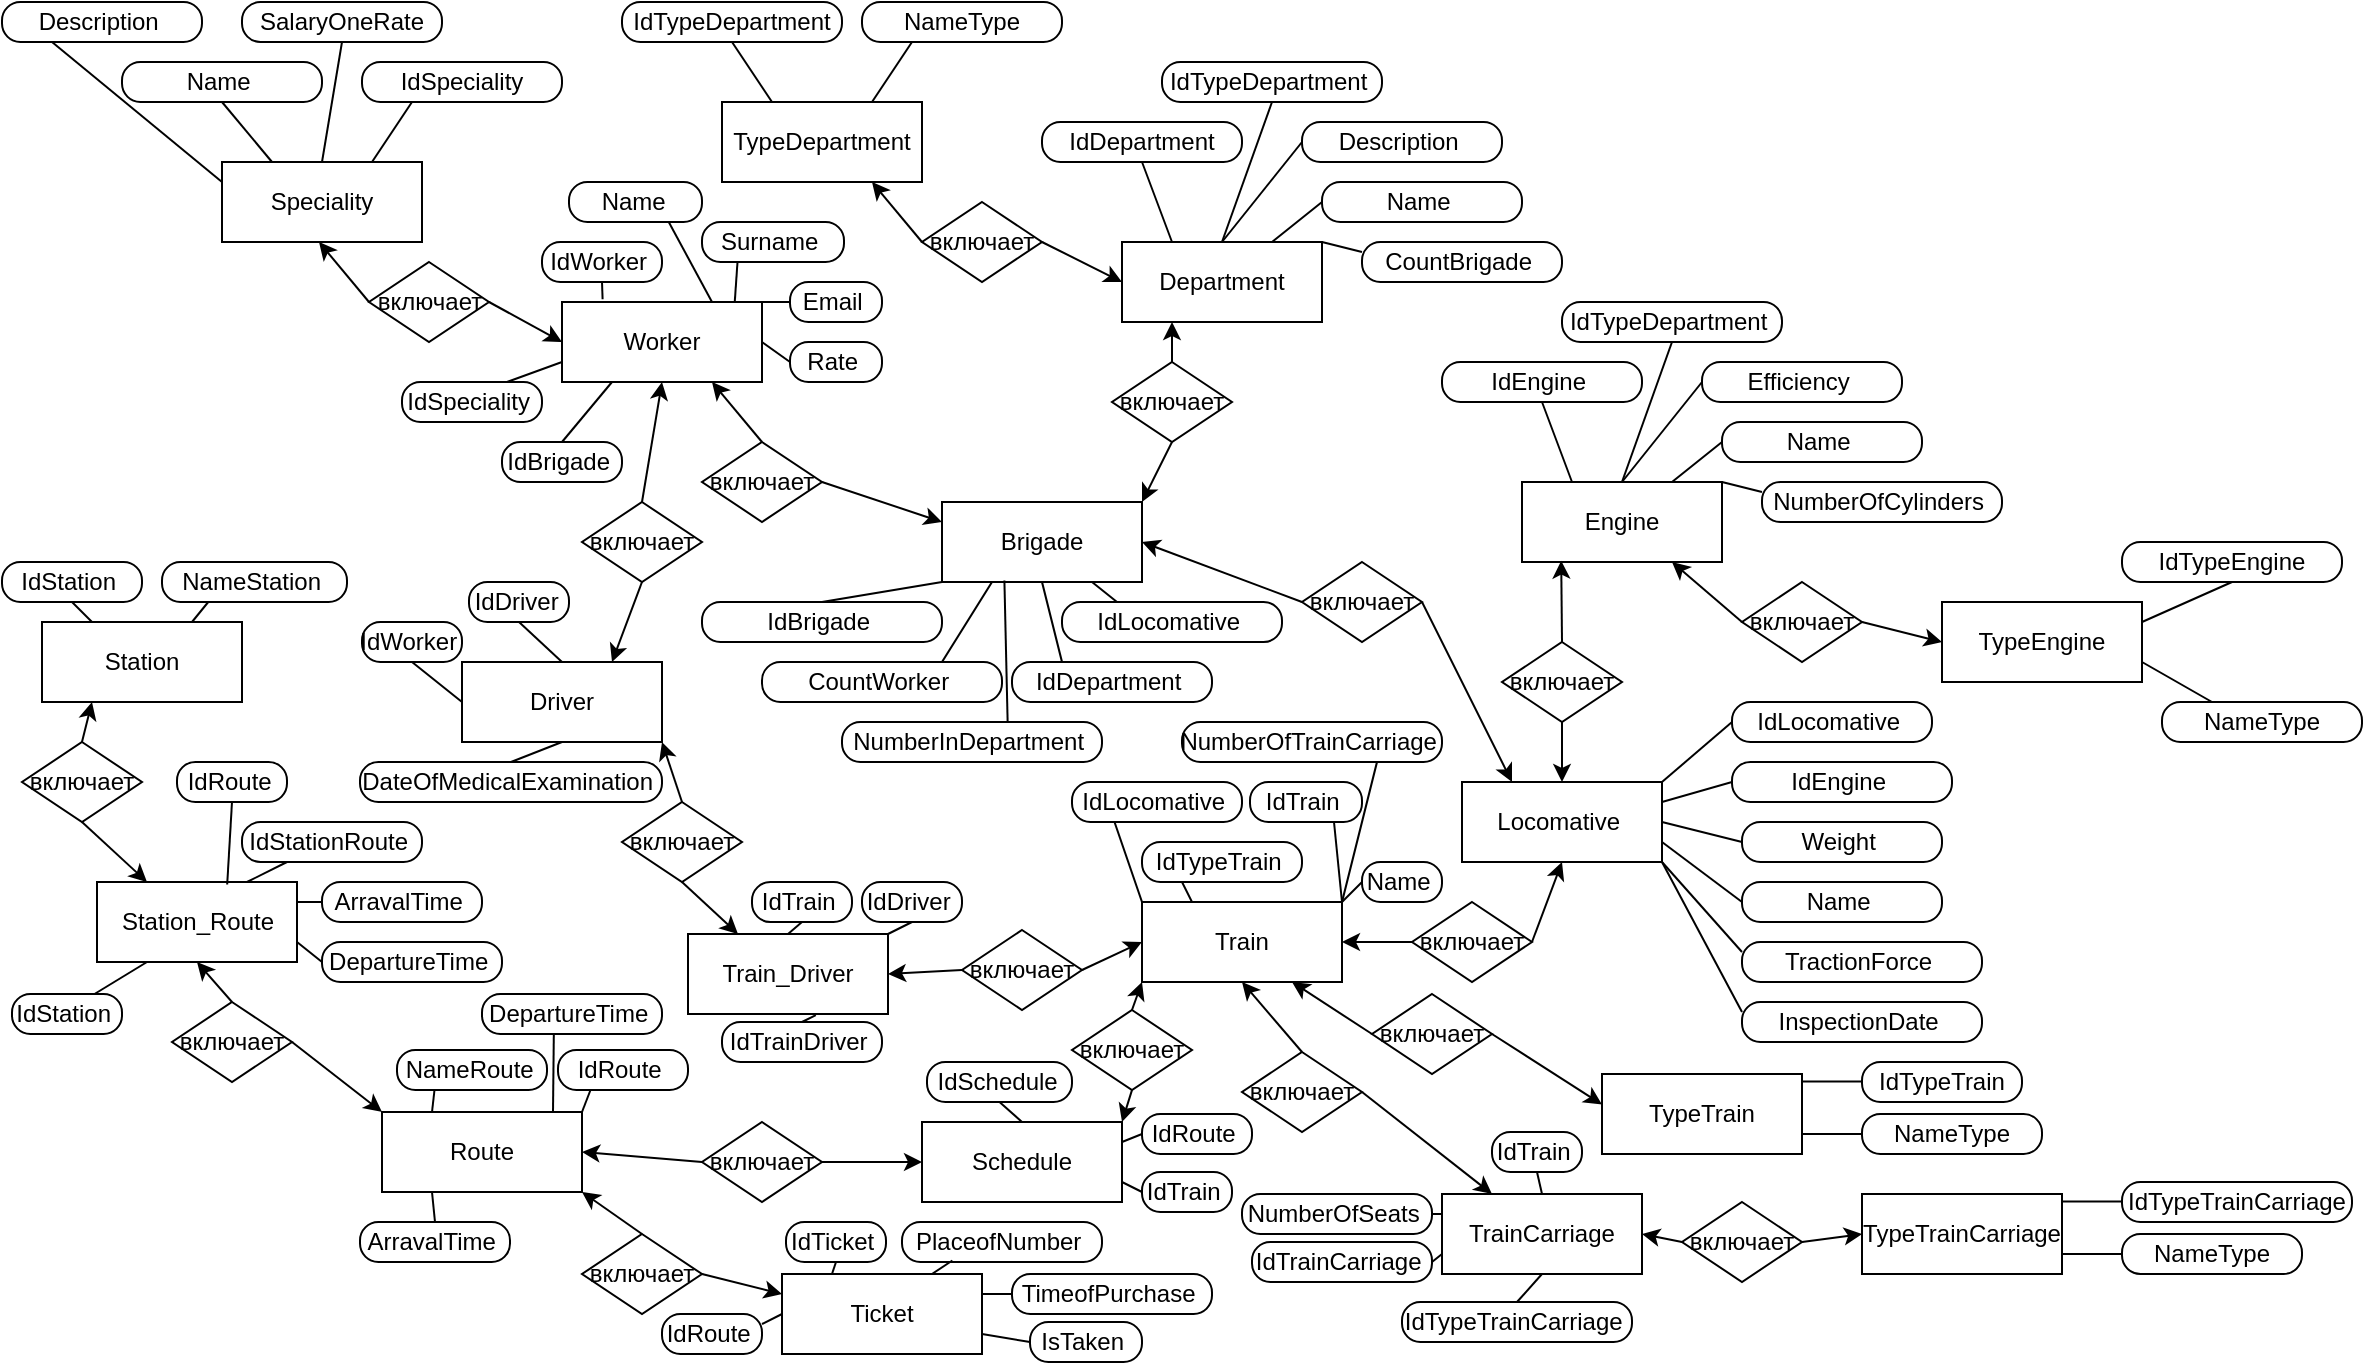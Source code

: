<mxfile version="24.2.8" type="device">
  <diagram name="Страница — 1" id="K_1DlsJS7bNeDVH2k9GW">
    <mxGraphModel dx="1477" dy="649" grid="1" gridSize="10" guides="1" tooltips="1" connect="1" arrows="1" fold="1" page="1" pageScale="1" pageWidth="827" pageHeight="1169" math="0" shadow="0">
      <root>
        <mxCell id="0" />
        <mxCell id="1" parent="0" />
        <mxCell id="_JErElgk5kfkZ12CzzZY-1" value="Speciality" style="rounded=0;whiteSpace=wrap;html=1;" parent="1" vertex="1">
          <mxGeometry x="130" y="100" width="100" height="40" as="geometry" />
        </mxCell>
        <mxCell id="_JErElgk5kfkZ12CzzZY-6" value="IdSpeciality" style="rounded=1;whiteSpace=wrap;html=1;arcSize=46;" parent="1" vertex="1">
          <mxGeometry x="200" y="50" width="100" height="20" as="geometry" />
        </mxCell>
        <mxCell id="_JErElgk5kfkZ12CzzZY-7" value="SalaryOneRate" style="rounded=1;whiteSpace=wrap;html=1;arcSize=46;" parent="1" vertex="1">
          <mxGeometry x="140" y="20" width="100" height="20" as="geometry" />
        </mxCell>
        <mxCell id="_JErElgk5kfkZ12CzzZY-8" value="Name&amp;nbsp;" style="rounded=1;whiteSpace=wrap;html=1;arcSize=46;" parent="1" vertex="1">
          <mxGeometry x="80" y="50" width="100" height="20" as="geometry" />
        </mxCell>
        <mxCell id="_JErElgk5kfkZ12CzzZY-9" value="Description&amp;nbsp;" style="rounded=1;whiteSpace=wrap;html=1;arcSize=46;" parent="1" vertex="1">
          <mxGeometry x="20" y="20" width="100" height="20" as="geometry" />
        </mxCell>
        <mxCell id="_JErElgk5kfkZ12CzzZY-10" value="TypeDepartment" style="rounded=0;whiteSpace=wrap;html=1;" parent="1" vertex="1">
          <mxGeometry x="380" y="70" width="100" height="40" as="geometry" />
        </mxCell>
        <mxCell id="_JErElgk5kfkZ12CzzZY-11" value="NameType" style="rounded=1;whiteSpace=wrap;html=1;arcSize=46;" parent="1" vertex="1">
          <mxGeometry x="450" y="20" width="100" height="20" as="geometry" />
        </mxCell>
        <mxCell id="_JErElgk5kfkZ12CzzZY-12" value="IdTypeDepartment" style="rounded=1;whiteSpace=wrap;html=1;arcSize=46;" parent="1" vertex="1">
          <mxGeometry x="330" y="20" width="110" height="20" as="geometry" />
        </mxCell>
        <mxCell id="_JErElgk5kfkZ12CzzZY-13" value="Department" style="rounded=0;whiteSpace=wrap;html=1;" parent="1" vertex="1">
          <mxGeometry x="580" y="140" width="100" height="40" as="geometry" />
        </mxCell>
        <mxCell id="_JErElgk5kfkZ12CzzZY-14" value="IdTypeDepartment&amp;nbsp;" style="rounded=1;whiteSpace=wrap;html=1;arcSize=46;" parent="1" vertex="1">
          <mxGeometry x="600" y="50" width="110" height="20" as="geometry" />
        </mxCell>
        <mxCell id="_JErElgk5kfkZ12CzzZY-15" value="IdDepartment" style="rounded=1;whiteSpace=wrap;html=1;arcSize=46;" parent="1" vertex="1">
          <mxGeometry x="540" y="80" width="100" height="20" as="geometry" />
        </mxCell>
        <mxCell id="_JErElgk5kfkZ12CzzZY-16" value="Name&amp;nbsp;" style="rounded=1;whiteSpace=wrap;html=1;arcSize=46;" parent="1" vertex="1">
          <mxGeometry x="680" y="110" width="100" height="20" as="geometry" />
        </mxCell>
        <mxCell id="_JErElgk5kfkZ12CzzZY-17" value="Description&amp;nbsp;" style="rounded=1;whiteSpace=wrap;html=1;arcSize=46;" parent="1" vertex="1">
          <mxGeometry x="670" y="80" width="100" height="20" as="geometry" />
        </mxCell>
        <mxCell id="_JErElgk5kfkZ12CzzZY-19" value="CountBrigade&amp;nbsp;" style="rounded=1;whiteSpace=wrap;html=1;arcSize=46;" parent="1" vertex="1">
          <mxGeometry x="700" y="140" width="100" height="20" as="geometry" />
        </mxCell>
        <mxCell id="_JErElgk5kfkZ12CzzZY-30" value="включает" style="rhombus;whiteSpace=wrap;html=1;" parent="1" vertex="1">
          <mxGeometry x="480" y="120" width="60" height="40" as="geometry" />
        </mxCell>
        <mxCell id="_JErElgk5kfkZ12CzzZY-31" value="" style="endArrow=classic;html=1;rounded=0;exitX=1;exitY=0.5;exitDx=0;exitDy=0;entryX=0;entryY=0.5;entryDx=0;entryDy=0;" parent="1" source="_JErElgk5kfkZ12CzzZY-30" target="_JErElgk5kfkZ12CzzZY-13" edge="1">
          <mxGeometry width="50" height="50" relative="1" as="geometry">
            <mxPoint x="500" y="260" as="sourcePoint" />
            <mxPoint x="550" y="210" as="targetPoint" />
          </mxGeometry>
        </mxCell>
        <mxCell id="_JErElgk5kfkZ12CzzZY-32" value="" style="endArrow=classic;html=1;rounded=0;exitX=0;exitY=0.5;exitDx=0;exitDy=0;entryX=0.75;entryY=1;entryDx=0;entryDy=0;" parent="1" source="_JErElgk5kfkZ12CzzZY-30" target="_JErElgk5kfkZ12CzzZY-10" edge="1">
          <mxGeometry width="50" height="50" relative="1" as="geometry">
            <mxPoint x="400" y="150" as="sourcePoint" />
            <mxPoint x="450" y="100" as="targetPoint" />
          </mxGeometry>
        </mxCell>
        <mxCell id="oD9RIdHMMdvpA3VCm38I-1" value="" style="endArrow=none;html=1;rounded=0;entryX=0.25;entryY=1;entryDx=0;entryDy=0;exitX=0;exitY=0.25;exitDx=0;exitDy=0;" parent="1" source="_JErElgk5kfkZ12CzzZY-1" target="_JErElgk5kfkZ12CzzZY-9" edge="1">
          <mxGeometry width="50" height="50" relative="1" as="geometry">
            <mxPoint x="30" y="165" as="sourcePoint" />
            <mxPoint x="80" y="115" as="targetPoint" />
          </mxGeometry>
        </mxCell>
        <mxCell id="oD9RIdHMMdvpA3VCm38I-2" value="" style="endArrow=none;html=1;rounded=0;entryX=0.5;entryY=1;entryDx=0;entryDy=0;exitX=0.25;exitY=0;exitDx=0;exitDy=0;" parent="1" source="_JErElgk5kfkZ12CzzZY-1" target="_JErElgk5kfkZ12CzzZY-8" edge="1">
          <mxGeometry width="50" height="50" relative="1" as="geometry">
            <mxPoint x="140" y="120" as="sourcePoint" />
            <mxPoint x="40" y="50" as="targetPoint" />
          </mxGeometry>
        </mxCell>
        <mxCell id="oD9RIdHMMdvpA3VCm38I-3" value="" style="endArrow=none;html=1;rounded=0;entryX=0.5;entryY=1;entryDx=0;entryDy=0;exitX=0.5;exitY=0;exitDx=0;exitDy=0;" parent="1" source="_JErElgk5kfkZ12CzzZY-1" target="_JErElgk5kfkZ12CzzZY-7" edge="1">
          <mxGeometry width="50" height="50" relative="1" as="geometry">
            <mxPoint x="165" y="110" as="sourcePoint" />
            <mxPoint x="140" y="80" as="targetPoint" />
          </mxGeometry>
        </mxCell>
        <mxCell id="oD9RIdHMMdvpA3VCm38I-4" value="" style="endArrow=none;html=1;rounded=0;entryX=0.25;entryY=1;entryDx=0;entryDy=0;exitX=0.75;exitY=0;exitDx=0;exitDy=0;" parent="1" source="_JErElgk5kfkZ12CzzZY-1" target="_JErElgk5kfkZ12CzzZY-6" edge="1">
          <mxGeometry width="50" height="50" relative="1" as="geometry">
            <mxPoint x="190" y="110" as="sourcePoint" />
            <mxPoint x="200" y="50" as="targetPoint" />
          </mxGeometry>
        </mxCell>
        <mxCell id="oD9RIdHMMdvpA3VCm38I-5" value="" style="endArrow=none;html=1;rounded=0;entryX=0.5;entryY=1;entryDx=0;entryDy=0;exitX=0.25;exitY=0;exitDx=0;exitDy=0;" parent="1" source="_JErElgk5kfkZ12CzzZY-10" target="_JErElgk5kfkZ12CzzZY-12" edge="1">
          <mxGeometry width="50" height="50" relative="1" as="geometry">
            <mxPoint x="200" y="120" as="sourcePoint" />
            <mxPoint x="210" y="60" as="targetPoint" />
          </mxGeometry>
        </mxCell>
        <mxCell id="oD9RIdHMMdvpA3VCm38I-6" value="" style="endArrow=none;html=1;rounded=0;entryX=0.25;entryY=1;entryDx=0;entryDy=0;exitX=0.75;exitY=0;exitDx=0;exitDy=0;" parent="1" source="_JErElgk5kfkZ12CzzZY-10" target="_JErElgk5kfkZ12CzzZY-11" edge="1">
          <mxGeometry width="50" height="50" relative="1" as="geometry">
            <mxPoint x="415" y="80" as="sourcePoint" />
            <mxPoint x="395" y="50" as="targetPoint" />
          </mxGeometry>
        </mxCell>
        <mxCell id="oD9RIdHMMdvpA3VCm38I-7" value="" style="endArrow=none;html=1;rounded=0;entryX=0.5;entryY=1;entryDx=0;entryDy=0;exitX=0.25;exitY=0;exitDx=0;exitDy=0;" parent="1" source="_JErElgk5kfkZ12CzzZY-13" target="_JErElgk5kfkZ12CzzZY-15" edge="1">
          <mxGeometry width="50" height="50" relative="1" as="geometry">
            <mxPoint x="465" y="80" as="sourcePoint" />
            <mxPoint x="485" y="50" as="targetPoint" />
          </mxGeometry>
        </mxCell>
        <mxCell id="oD9RIdHMMdvpA3VCm38I-8" value="" style="endArrow=none;html=1;rounded=0;exitX=0.5;exitY=0;exitDx=0;exitDy=0;entryX=0.5;entryY=1;entryDx=0;entryDy=0;" parent="1" source="_JErElgk5kfkZ12CzzZY-13" target="_JErElgk5kfkZ12CzzZY-14" edge="1">
          <mxGeometry width="50" height="50" relative="1" as="geometry">
            <mxPoint x="615" y="150" as="sourcePoint" />
            <mxPoint x="650" y="100" as="targetPoint" />
          </mxGeometry>
        </mxCell>
        <mxCell id="oD9RIdHMMdvpA3VCm38I-9" value="" style="endArrow=none;html=1;rounded=0;entryX=0;entryY=0.5;entryDx=0;entryDy=0;" parent="1" target="_JErElgk5kfkZ12CzzZY-17" edge="1">
          <mxGeometry width="50" height="50" relative="1" as="geometry">
            <mxPoint x="630" y="140" as="sourcePoint" />
            <mxPoint x="660" y="100" as="targetPoint" />
          </mxGeometry>
        </mxCell>
        <mxCell id="oD9RIdHMMdvpA3VCm38I-10" value="" style="endArrow=none;html=1;rounded=0;entryX=0;entryY=0.5;entryDx=0;entryDy=0;exitX=0.75;exitY=0;exitDx=0;exitDy=0;" parent="1" source="_JErElgk5kfkZ12CzzZY-13" target="_JErElgk5kfkZ12CzzZY-16" edge="1">
          <mxGeometry width="50" height="50" relative="1" as="geometry">
            <mxPoint x="650" y="160" as="sourcePoint" />
            <mxPoint x="670" y="110" as="targetPoint" />
          </mxGeometry>
        </mxCell>
        <mxCell id="oD9RIdHMMdvpA3VCm38I-11" value="" style="endArrow=none;html=1;rounded=0;entryX=0;entryY=0.25;entryDx=0;entryDy=0;exitX=1;exitY=0;exitDx=0;exitDy=0;" parent="1" source="_JErElgk5kfkZ12CzzZY-13" target="_JErElgk5kfkZ12CzzZY-19" edge="1">
          <mxGeometry width="50" height="50" relative="1" as="geometry">
            <mxPoint x="690" y="150" as="sourcePoint" />
            <mxPoint x="710" y="150" as="targetPoint" />
          </mxGeometry>
        </mxCell>
        <mxCell id="oD9RIdHMMdvpA3VCm38I-12" value="TypeEngine" style="rounded=0;whiteSpace=wrap;html=1;" parent="1" vertex="1">
          <mxGeometry x="990" y="320" width="100" height="40" as="geometry" />
        </mxCell>
        <mxCell id="oD9RIdHMMdvpA3VCm38I-13" value="NameType" style="rounded=1;whiteSpace=wrap;html=1;arcSize=46;" parent="1" vertex="1">
          <mxGeometry x="1100" y="370" width="100" height="20" as="geometry" />
        </mxCell>
        <mxCell id="oD9RIdHMMdvpA3VCm38I-14" value="IdTypeEngine" style="rounded=1;whiteSpace=wrap;html=1;arcSize=46;" parent="1" vertex="1">
          <mxGeometry x="1080" y="290" width="110" height="20" as="geometry" />
        </mxCell>
        <mxCell id="oD9RIdHMMdvpA3VCm38I-15" value="Engine" style="rounded=0;whiteSpace=wrap;html=1;" parent="1" vertex="1">
          <mxGeometry x="780" y="260" width="100" height="40" as="geometry" />
        </mxCell>
        <mxCell id="oD9RIdHMMdvpA3VCm38I-16" value="IdTypeDepartment&amp;nbsp;" style="rounded=1;whiteSpace=wrap;html=1;arcSize=46;" parent="1" vertex="1">
          <mxGeometry x="800" y="170" width="110" height="20" as="geometry" />
        </mxCell>
        <mxCell id="oD9RIdHMMdvpA3VCm38I-17" value="IdEngine&amp;nbsp;" style="rounded=1;whiteSpace=wrap;html=1;arcSize=46;" parent="1" vertex="1">
          <mxGeometry x="740" y="200" width="100" height="20" as="geometry" />
        </mxCell>
        <mxCell id="oD9RIdHMMdvpA3VCm38I-18" value="Name&amp;nbsp;" style="rounded=1;whiteSpace=wrap;html=1;arcSize=46;" parent="1" vertex="1">
          <mxGeometry x="880" y="230" width="100" height="20" as="geometry" />
        </mxCell>
        <mxCell id="oD9RIdHMMdvpA3VCm38I-19" value="Efficiency&amp;nbsp;" style="rounded=1;whiteSpace=wrap;html=1;arcSize=46;" parent="1" vertex="1">
          <mxGeometry x="870" y="200" width="100" height="20" as="geometry" />
        </mxCell>
        <mxCell id="oD9RIdHMMdvpA3VCm38I-20" value="NumberOfCylinders&amp;nbsp;" style="rounded=1;whiteSpace=wrap;html=1;arcSize=46;" parent="1" vertex="1">
          <mxGeometry x="900" y="260" width="120" height="20" as="geometry" />
        </mxCell>
        <mxCell id="oD9RIdHMMdvpA3VCm38I-21" value="включает" style="rhombus;whiteSpace=wrap;html=1;" parent="1" vertex="1">
          <mxGeometry x="890" y="310" width="60" height="40" as="geometry" />
        </mxCell>
        <mxCell id="oD9RIdHMMdvpA3VCm38I-22" value="" style="endArrow=classic;html=1;rounded=0;exitX=1;exitY=0.5;exitDx=0;exitDy=0;entryX=0;entryY=0.5;entryDx=0;entryDy=0;" parent="1" source="oD9RIdHMMdvpA3VCm38I-21" target="oD9RIdHMMdvpA3VCm38I-12" edge="1">
          <mxGeometry width="50" height="50" relative="1" as="geometry">
            <mxPoint x="910" y="450" as="sourcePoint" />
            <mxPoint x="980" y="350" as="targetPoint" />
          </mxGeometry>
        </mxCell>
        <mxCell id="oD9RIdHMMdvpA3VCm38I-24" value="" style="endArrow=none;html=1;rounded=0;entryX=0.5;entryY=1;entryDx=0;entryDy=0;exitX=1;exitY=0.25;exitDx=0;exitDy=0;" parent="1" source="oD9RIdHMMdvpA3VCm38I-12" target="oD9RIdHMMdvpA3VCm38I-14" edge="1">
          <mxGeometry width="50" height="50" relative="1" as="geometry">
            <mxPoint x="810" y="370" as="sourcePoint" />
            <mxPoint x="820" y="310" as="targetPoint" />
          </mxGeometry>
        </mxCell>
        <mxCell id="oD9RIdHMMdvpA3VCm38I-26" value="" style="endArrow=none;html=1;rounded=0;entryX=0.5;entryY=1;entryDx=0;entryDy=0;exitX=0.25;exitY=0;exitDx=0;exitDy=0;" parent="1" source="oD9RIdHMMdvpA3VCm38I-15" target="oD9RIdHMMdvpA3VCm38I-17" edge="1">
          <mxGeometry width="50" height="50" relative="1" as="geometry">
            <mxPoint x="665" y="200" as="sourcePoint" />
            <mxPoint x="685" y="170" as="targetPoint" />
          </mxGeometry>
        </mxCell>
        <mxCell id="oD9RIdHMMdvpA3VCm38I-27" value="" style="endArrow=none;html=1;rounded=0;exitX=0.5;exitY=0;exitDx=0;exitDy=0;entryX=0.5;entryY=1;entryDx=0;entryDy=0;" parent="1" source="oD9RIdHMMdvpA3VCm38I-15" target="oD9RIdHMMdvpA3VCm38I-16" edge="1">
          <mxGeometry width="50" height="50" relative="1" as="geometry">
            <mxPoint x="815" y="270" as="sourcePoint" />
            <mxPoint x="850" y="220" as="targetPoint" />
          </mxGeometry>
        </mxCell>
        <mxCell id="oD9RIdHMMdvpA3VCm38I-28" value="" style="endArrow=none;html=1;rounded=0;entryX=0;entryY=0.5;entryDx=0;entryDy=0;" parent="1" target="oD9RIdHMMdvpA3VCm38I-19" edge="1">
          <mxGeometry width="50" height="50" relative="1" as="geometry">
            <mxPoint x="830" y="260" as="sourcePoint" />
            <mxPoint x="860" y="220" as="targetPoint" />
          </mxGeometry>
        </mxCell>
        <mxCell id="oD9RIdHMMdvpA3VCm38I-29" value="" style="endArrow=none;html=1;rounded=0;entryX=0;entryY=0.5;entryDx=0;entryDy=0;exitX=0.75;exitY=0;exitDx=0;exitDy=0;" parent="1" source="oD9RIdHMMdvpA3VCm38I-15" target="oD9RIdHMMdvpA3VCm38I-18" edge="1">
          <mxGeometry width="50" height="50" relative="1" as="geometry">
            <mxPoint x="850" y="280" as="sourcePoint" />
            <mxPoint x="870" y="230" as="targetPoint" />
          </mxGeometry>
        </mxCell>
        <mxCell id="oD9RIdHMMdvpA3VCm38I-30" value="" style="endArrow=none;html=1;rounded=0;entryX=0;entryY=0.25;entryDx=0;entryDy=0;exitX=1;exitY=0;exitDx=0;exitDy=0;" parent="1" source="oD9RIdHMMdvpA3VCm38I-15" target="oD9RIdHMMdvpA3VCm38I-20" edge="1">
          <mxGeometry width="50" height="50" relative="1" as="geometry">
            <mxPoint x="890" y="270" as="sourcePoint" />
            <mxPoint x="910" y="270" as="targetPoint" />
          </mxGeometry>
        </mxCell>
        <mxCell id="oD9RIdHMMdvpA3VCm38I-32" value="" style="endArrow=none;html=1;rounded=0;entryX=0.25;entryY=0;entryDx=0;entryDy=0;exitX=1;exitY=0.75;exitDx=0;exitDy=0;" parent="1" source="oD9RIdHMMdvpA3VCm38I-12" target="oD9RIdHMMdvpA3VCm38I-13" edge="1">
          <mxGeometry width="50" height="50" relative="1" as="geometry">
            <mxPoint x="1100" y="340" as="sourcePoint" />
            <mxPoint x="1175" y="320" as="targetPoint" />
          </mxGeometry>
        </mxCell>
        <mxCell id="oD9RIdHMMdvpA3VCm38I-33" value="" style="endArrow=classic;html=1;rounded=0;entryX=0.75;entryY=1;entryDx=0;entryDy=0;exitX=0;exitY=0.5;exitDx=0;exitDy=0;" parent="1" source="oD9RIdHMMdvpA3VCm38I-21" target="oD9RIdHMMdvpA3VCm38I-15" edge="1">
          <mxGeometry width="50" height="50" relative="1" as="geometry">
            <mxPoint x="800" y="400" as="sourcePoint" />
            <mxPoint x="850" y="350" as="targetPoint" />
          </mxGeometry>
        </mxCell>
        <mxCell id="oD9RIdHMMdvpA3VCm38I-34" value="Locomative&amp;nbsp;" style="rounded=0;whiteSpace=wrap;html=1;" parent="1" vertex="1">
          <mxGeometry x="750" y="410" width="100" height="40" as="geometry" />
        </mxCell>
        <mxCell id="oD9RIdHMMdvpA3VCm38I-35" value="IdEngine&amp;nbsp;" style="rounded=1;whiteSpace=wrap;html=1;arcSize=46;" parent="1" vertex="1">
          <mxGeometry x="885" y="400" width="110" height="20" as="geometry" />
        </mxCell>
        <mxCell id="oD9RIdHMMdvpA3VCm38I-36" value="IdLocomative&amp;nbsp;" style="rounded=1;whiteSpace=wrap;html=1;arcSize=46;" parent="1" vertex="1">
          <mxGeometry x="885" y="370" width="100" height="20" as="geometry" />
        </mxCell>
        <mxCell id="oD9RIdHMMdvpA3VCm38I-37" value="Name&amp;nbsp;" style="rounded=1;whiteSpace=wrap;html=1;arcSize=46;" parent="1" vertex="1">
          <mxGeometry x="890" y="460" width="100" height="20" as="geometry" />
        </mxCell>
        <mxCell id="oD9RIdHMMdvpA3VCm38I-38" value="Weight&amp;nbsp;" style="rounded=1;whiteSpace=wrap;html=1;arcSize=46;" parent="1" vertex="1">
          <mxGeometry x="890" y="430" width="100" height="20" as="geometry" />
        </mxCell>
        <mxCell id="oD9RIdHMMdvpA3VCm38I-39" value="TractionForce&amp;nbsp;" style="rounded=1;whiteSpace=wrap;html=1;arcSize=46;" parent="1" vertex="1">
          <mxGeometry x="890" y="490" width="120" height="20" as="geometry" />
        </mxCell>
        <mxCell id="oD9RIdHMMdvpA3VCm38I-40" value="" style="endArrow=none;html=1;rounded=0;entryX=0;entryY=0.5;entryDx=0;entryDy=0;exitX=1;exitY=0;exitDx=0;exitDy=0;" parent="1" source="oD9RIdHMMdvpA3VCm38I-34" target="oD9RIdHMMdvpA3VCm38I-36" edge="1">
          <mxGeometry width="50" height="50" relative="1" as="geometry">
            <mxPoint x="635" y="350" as="sourcePoint" />
            <mxPoint x="655" y="320" as="targetPoint" />
          </mxGeometry>
        </mxCell>
        <mxCell id="oD9RIdHMMdvpA3VCm38I-41" value="" style="endArrow=none;html=1;rounded=0;exitX=1;exitY=0.25;exitDx=0;exitDy=0;entryX=0;entryY=0.5;entryDx=0;entryDy=0;" parent="1" source="oD9RIdHMMdvpA3VCm38I-34" target="oD9RIdHMMdvpA3VCm38I-35" edge="1">
          <mxGeometry width="50" height="50" relative="1" as="geometry">
            <mxPoint x="785" y="420" as="sourcePoint" />
            <mxPoint x="820" y="370" as="targetPoint" />
          </mxGeometry>
        </mxCell>
        <mxCell id="oD9RIdHMMdvpA3VCm38I-42" value="" style="endArrow=none;html=1;rounded=0;entryX=0;entryY=0.5;entryDx=0;entryDy=0;exitX=1;exitY=0.5;exitDx=0;exitDy=0;" parent="1" source="oD9RIdHMMdvpA3VCm38I-34" target="oD9RIdHMMdvpA3VCm38I-38" edge="1">
          <mxGeometry width="50" height="50" relative="1" as="geometry">
            <mxPoint x="800" y="410" as="sourcePoint" />
            <mxPoint x="830" y="370" as="targetPoint" />
          </mxGeometry>
        </mxCell>
        <mxCell id="oD9RIdHMMdvpA3VCm38I-43" value="" style="endArrow=none;html=1;rounded=0;entryX=0;entryY=0.5;entryDx=0;entryDy=0;exitX=1;exitY=0.75;exitDx=0;exitDy=0;" parent="1" source="oD9RIdHMMdvpA3VCm38I-34" target="oD9RIdHMMdvpA3VCm38I-37" edge="1">
          <mxGeometry width="50" height="50" relative="1" as="geometry">
            <mxPoint x="820" y="430" as="sourcePoint" />
            <mxPoint x="840" y="380" as="targetPoint" />
          </mxGeometry>
        </mxCell>
        <mxCell id="oD9RIdHMMdvpA3VCm38I-44" value="" style="endArrow=none;html=1;rounded=0;entryX=0;entryY=0.25;entryDx=0;entryDy=0;exitX=1;exitY=1;exitDx=0;exitDy=0;" parent="1" source="oD9RIdHMMdvpA3VCm38I-34" target="oD9RIdHMMdvpA3VCm38I-39" edge="1">
          <mxGeometry width="50" height="50" relative="1" as="geometry">
            <mxPoint x="860" y="420" as="sourcePoint" />
            <mxPoint x="880" y="420" as="targetPoint" />
          </mxGeometry>
        </mxCell>
        <mxCell id="oD9RIdHMMdvpA3VCm38I-45" value="InspectionDate&amp;nbsp;" style="rounded=1;whiteSpace=wrap;html=1;arcSize=46;" parent="1" vertex="1">
          <mxGeometry x="890" y="520" width="120" height="20" as="geometry" />
        </mxCell>
        <mxCell id="oD9RIdHMMdvpA3VCm38I-46" value="" style="endArrow=none;html=1;rounded=0;entryX=0;entryY=0.25;entryDx=0;entryDy=0;exitX=1;exitY=1;exitDx=0;exitDy=0;" parent="1" source="oD9RIdHMMdvpA3VCm38I-34" target="oD9RIdHMMdvpA3VCm38I-45" edge="1">
          <mxGeometry width="50" height="50" relative="1" as="geometry">
            <mxPoint x="860" y="460" as="sourcePoint" />
            <mxPoint x="900" y="505" as="targetPoint" />
          </mxGeometry>
        </mxCell>
        <mxCell id="oD9RIdHMMdvpA3VCm38I-47" value="включает" style="rhombus;whiteSpace=wrap;html=1;" parent="1" vertex="1">
          <mxGeometry x="770" y="340" width="60" height="40" as="geometry" />
        </mxCell>
        <mxCell id="oD9RIdHMMdvpA3VCm38I-48" value="" style="endArrow=classic;html=1;rounded=0;entryX=0.5;entryY=0;entryDx=0;entryDy=0;exitX=0.5;exitY=1;exitDx=0;exitDy=0;" parent="1" source="oD9RIdHMMdvpA3VCm38I-47" target="oD9RIdHMMdvpA3VCm38I-34" edge="1">
          <mxGeometry width="50" height="50" relative="1" as="geometry">
            <mxPoint x="630" y="410" as="sourcePoint" />
            <mxPoint x="680" y="360" as="targetPoint" />
          </mxGeometry>
        </mxCell>
        <mxCell id="oD9RIdHMMdvpA3VCm38I-49" value="" style="endArrow=classic;html=1;rounded=0;entryX=0.196;entryY=0.983;entryDx=0;entryDy=0;exitX=0.5;exitY=0;exitDx=0;exitDy=0;entryPerimeter=0;" parent="1" source="oD9RIdHMMdvpA3VCm38I-47" target="oD9RIdHMMdvpA3VCm38I-15" edge="1">
          <mxGeometry width="50" height="50" relative="1" as="geometry">
            <mxPoint x="660" y="390" as="sourcePoint" />
            <mxPoint x="710" y="340" as="targetPoint" />
          </mxGeometry>
        </mxCell>
        <mxCell id="oD9RIdHMMdvpA3VCm38I-50" value="Brigade" style="rounded=0;whiteSpace=wrap;html=1;" parent="1" vertex="1">
          <mxGeometry x="490" y="270" width="100" height="40" as="geometry" />
        </mxCell>
        <mxCell id="oD9RIdHMMdvpA3VCm38I-51" value="IdLocomative&amp;nbsp;" style="rounded=1;whiteSpace=wrap;html=1;arcSize=46;" parent="1" vertex="1">
          <mxGeometry x="550" y="320" width="110" height="20" as="geometry" />
        </mxCell>
        <mxCell id="oD9RIdHMMdvpA3VCm38I-52" value="NumberInDepartment&amp;nbsp;" style="rounded=1;whiteSpace=wrap;html=1;arcSize=46;" parent="1" vertex="1">
          <mxGeometry x="440" y="380" width="130" height="20" as="geometry" />
        </mxCell>
        <mxCell id="oD9RIdHMMdvpA3VCm38I-53" value="IdDepartment&amp;nbsp;" style="rounded=1;whiteSpace=wrap;html=1;arcSize=46;" parent="1" vertex="1">
          <mxGeometry x="525" y="350" width="100" height="20" as="geometry" />
        </mxCell>
        <mxCell id="oD9RIdHMMdvpA3VCm38I-54" value="CountWorker&amp;nbsp;" style="rounded=1;whiteSpace=wrap;html=1;arcSize=46;" parent="1" vertex="1">
          <mxGeometry x="400" y="350" width="120" height="20" as="geometry" />
        </mxCell>
        <mxCell id="oD9RIdHMMdvpA3VCm38I-56" value="" style="endArrow=none;html=1;rounded=0;exitX=0.75;exitY=1;exitDx=0;exitDy=0;entryX=0.25;entryY=0;entryDx=0;entryDy=0;" parent="1" source="oD9RIdHMMdvpA3VCm38I-50" target="oD9RIdHMMdvpA3VCm38I-51" edge="1">
          <mxGeometry width="50" height="50" relative="1" as="geometry">
            <mxPoint x="525" y="280" as="sourcePoint" />
            <mxPoint x="560" y="230" as="targetPoint" />
          </mxGeometry>
        </mxCell>
        <mxCell id="oD9RIdHMMdvpA3VCm38I-57" value="" style="endArrow=none;html=1;rounded=0;entryX=0.25;entryY=0;entryDx=0;entryDy=0;exitX=0.5;exitY=1;exitDx=0;exitDy=0;" parent="1" source="oD9RIdHMMdvpA3VCm38I-50" target="oD9RIdHMMdvpA3VCm38I-53" edge="1">
          <mxGeometry width="50" height="50" relative="1" as="geometry">
            <mxPoint x="540" y="270" as="sourcePoint" />
            <mxPoint x="570" y="230" as="targetPoint" />
          </mxGeometry>
        </mxCell>
        <mxCell id="oD9RIdHMMdvpA3VCm38I-58" value="" style="endArrow=none;html=1;rounded=0;entryX=0.637;entryY=-0.02;entryDx=0;entryDy=0;exitX=0.312;exitY=0.98;exitDx=0;exitDy=0;exitPerimeter=0;entryPerimeter=0;" parent="1" source="oD9RIdHMMdvpA3VCm38I-50" target="oD9RIdHMMdvpA3VCm38I-52" edge="1">
          <mxGeometry width="50" height="50" relative="1" as="geometry">
            <mxPoint x="560" y="290" as="sourcePoint" />
            <mxPoint x="580" y="240" as="targetPoint" />
          </mxGeometry>
        </mxCell>
        <mxCell id="oD9RIdHMMdvpA3VCm38I-59" value="" style="endArrow=none;html=1;rounded=0;entryX=0.75;entryY=0;entryDx=0;entryDy=0;exitX=0.25;exitY=1;exitDx=0;exitDy=0;" parent="1" source="oD9RIdHMMdvpA3VCm38I-50" target="oD9RIdHMMdvpA3VCm38I-54" edge="1">
          <mxGeometry width="50" height="50" relative="1" as="geometry">
            <mxPoint x="600" y="280" as="sourcePoint" />
            <mxPoint x="620" y="280" as="targetPoint" />
          </mxGeometry>
        </mxCell>
        <mxCell id="oD9RIdHMMdvpA3VCm38I-60" value="IdBrigade&amp;nbsp;" style="rounded=1;whiteSpace=wrap;html=1;arcSize=46;" parent="1" vertex="1">
          <mxGeometry x="370" y="320" width="120" height="20" as="geometry" />
        </mxCell>
        <mxCell id="oD9RIdHMMdvpA3VCm38I-61" value="" style="endArrow=none;html=1;rounded=0;entryX=0.5;entryY=0;entryDx=0;entryDy=0;exitX=0;exitY=1;exitDx=0;exitDy=0;" parent="1" source="oD9RIdHMMdvpA3VCm38I-50" target="oD9RIdHMMdvpA3VCm38I-60" edge="1">
          <mxGeometry width="50" height="50" relative="1" as="geometry">
            <mxPoint x="600" y="320" as="sourcePoint" />
            <mxPoint x="640" y="365" as="targetPoint" />
          </mxGeometry>
        </mxCell>
        <mxCell id="oD9RIdHMMdvpA3VCm38I-63" value="включает" style="rhombus;whiteSpace=wrap;html=1;" parent="1" vertex="1">
          <mxGeometry x="575" y="200" width="60" height="40" as="geometry" />
        </mxCell>
        <mxCell id="oD9RIdHMMdvpA3VCm38I-64" value="включает" style="rhombus;whiteSpace=wrap;html=1;" parent="1" vertex="1">
          <mxGeometry x="670" y="300" width="60" height="40" as="geometry" />
        </mxCell>
        <mxCell id="oD9RIdHMMdvpA3VCm38I-65" value="" style="endArrow=classic;html=1;rounded=0;exitX=0.5;exitY=0;exitDx=0;exitDy=0;entryX=0.25;entryY=1;entryDx=0;entryDy=0;" parent="1" source="oD9RIdHMMdvpA3VCm38I-63" target="_JErElgk5kfkZ12CzzZY-13" edge="1">
          <mxGeometry width="50" height="50" relative="1" as="geometry">
            <mxPoint x="640" y="200" as="sourcePoint" />
            <mxPoint x="680" y="220" as="targetPoint" />
          </mxGeometry>
        </mxCell>
        <mxCell id="oD9RIdHMMdvpA3VCm38I-66" value="" style="endArrow=classic;html=1;rounded=0;exitX=0.5;exitY=1;exitDx=0;exitDy=0;entryX=1;entryY=0;entryDx=0;entryDy=0;" parent="1" source="oD9RIdHMMdvpA3VCm38I-63" target="oD9RIdHMMdvpA3VCm38I-50" edge="1">
          <mxGeometry width="50" height="50" relative="1" as="geometry">
            <mxPoint x="615" y="210" as="sourcePoint" />
            <mxPoint x="615" y="190" as="targetPoint" />
          </mxGeometry>
        </mxCell>
        <mxCell id="oD9RIdHMMdvpA3VCm38I-67" value="" style="endArrow=classic;html=1;rounded=0;exitX=1;exitY=0.5;exitDx=0;exitDy=0;entryX=0.25;entryY=0;entryDx=0;entryDy=0;" parent="1" source="oD9RIdHMMdvpA3VCm38I-64" target="oD9RIdHMMdvpA3VCm38I-34" edge="1">
          <mxGeometry width="50" height="50" relative="1" as="geometry">
            <mxPoint x="625" y="220" as="sourcePoint" />
            <mxPoint x="625" y="200" as="targetPoint" />
          </mxGeometry>
        </mxCell>
        <mxCell id="oD9RIdHMMdvpA3VCm38I-68" value="" style="endArrow=classic;html=1;rounded=0;exitX=0;exitY=0.5;exitDx=0;exitDy=0;entryX=1;entryY=0.5;entryDx=0;entryDy=0;" parent="1" source="oD9RIdHMMdvpA3VCm38I-64" target="oD9RIdHMMdvpA3VCm38I-50" edge="1">
          <mxGeometry width="50" height="50" relative="1" as="geometry">
            <mxPoint x="730" y="290" as="sourcePoint" />
            <mxPoint x="790" y="290" as="targetPoint" />
          </mxGeometry>
        </mxCell>
        <mxCell id="oD9RIdHMMdvpA3VCm38I-69" value="Worker" style="rounded=0;whiteSpace=wrap;html=1;" parent="1" vertex="1">
          <mxGeometry x="300" y="170" width="100" height="40" as="geometry" />
        </mxCell>
        <mxCell id="oD9RIdHMMdvpA3VCm38I-70" value="Surname&amp;nbsp;" style="rounded=1;whiteSpace=wrap;html=1;arcSize=46;" parent="1" vertex="1">
          <mxGeometry x="370" y="130" width="71" height="20" as="geometry" />
        </mxCell>
        <mxCell id="oD9RIdHMMdvpA3VCm38I-71" value="Rate&amp;nbsp;" style="rounded=1;whiteSpace=wrap;html=1;arcSize=46;" parent="1" vertex="1">
          <mxGeometry x="414" y="190" width="46" height="20" as="geometry" />
        </mxCell>
        <mxCell id="oD9RIdHMMdvpA3VCm38I-72" value="Email&amp;nbsp;" style="rounded=1;whiteSpace=wrap;html=1;arcSize=46;" parent="1" vertex="1">
          <mxGeometry x="414" y="160" width="46" height="20" as="geometry" />
        </mxCell>
        <mxCell id="oD9RIdHMMdvpA3VCm38I-73" value="IdWorker&amp;nbsp;" style="rounded=1;whiteSpace=wrap;html=1;arcSize=46;" parent="1" vertex="1">
          <mxGeometry x="290" y="140" width="60" height="20" as="geometry" />
        </mxCell>
        <mxCell id="oD9RIdHMMdvpA3VCm38I-74" value="" style="endArrow=none;html=1;rounded=0;exitX=0.864;exitY=-0.007;exitDx=0;exitDy=0;entryX=0.25;entryY=1;entryDx=0;entryDy=0;exitPerimeter=0;" parent="1" source="oD9RIdHMMdvpA3VCm38I-69" target="oD9RIdHMMdvpA3VCm38I-70" edge="1">
          <mxGeometry width="50" height="50" relative="1" as="geometry">
            <mxPoint x="335" y="180" as="sourcePoint" />
            <mxPoint x="370" y="130" as="targetPoint" />
          </mxGeometry>
        </mxCell>
        <mxCell id="oD9RIdHMMdvpA3VCm38I-75" value="" style="endArrow=none;html=1;rounded=0;entryX=0;entryY=0.5;entryDx=0;entryDy=0;exitX=1;exitY=0;exitDx=0;exitDy=0;" parent="1" source="oD9RIdHMMdvpA3VCm38I-69" target="oD9RIdHMMdvpA3VCm38I-72" edge="1">
          <mxGeometry width="50" height="50" relative="1" as="geometry">
            <mxPoint x="350" y="170" as="sourcePoint" />
            <mxPoint x="380" y="130" as="targetPoint" />
          </mxGeometry>
        </mxCell>
        <mxCell id="oD9RIdHMMdvpA3VCm38I-76" value="" style="endArrow=none;html=1;rounded=0;entryX=0;entryY=0.5;entryDx=0;entryDy=0;exitX=1;exitY=0.5;exitDx=0;exitDy=0;" parent="1" source="oD9RIdHMMdvpA3VCm38I-69" target="oD9RIdHMMdvpA3VCm38I-71" edge="1">
          <mxGeometry width="50" height="50" relative="1" as="geometry">
            <mxPoint x="370" y="190" as="sourcePoint" />
            <mxPoint x="390" y="140" as="targetPoint" />
          </mxGeometry>
        </mxCell>
        <mxCell id="oD9RIdHMMdvpA3VCm38I-77" value="" style="endArrow=none;html=1;rounded=0;entryX=0.5;entryY=1;entryDx=0;entryDy=0;exitX=0.203;exitY=-0.034;exitDx=0;exitDy=0;exitPerimeter=0;" parent="1" source="oD9RIdHMMdvpA3VCm38I-69" target="oD9RIdHMMdvpA3VCm38I-73" edge="1">
          <mxGeometry width="50" height="50" relative="1" as="geometry">
            <mxPoint x="410" y="180" as="sourcePoint" />
            <mxPoint x="430" y="180" as="targetPoint" />
          </mxGeometry>
        </mxCell>
        <mxCell id="oD9RIdHMMdvpA3VCm38I-78" value="Name&amp;nbsp;" style="rounded=1;whiteSpace=wrap;html=1;arcSize=46;" parent="1" vertex="1">
          <mxGeometry x="303.5" y="110" width="66.5" height="20" as="geometry" />
        </mxCell>
        <mxCell id="oD9RIdHMMdvpA3VCm38I-79" value="" style="endArrow=none;html=1;rounded=0;entryX=0.75;entryY=1;entryDx=0;entryDy=0;exitX=0.75;exitY=0;exitDx=0;exitDy=0;" parent="1" source="oD9RIdHMMdvpA3VCm38I-69" target="oD9RIdHMMdvpA3VCm38I-78" edge="1">
          <mxGeometry width="50" height="50" relative="1" as="geometry">
            <mxPoint x="410" y="220" as="sourcePoint" />
            <mxPoint x="450" y="265" as="targetPoint" />
          </mxGeometry>
        </mxCell>
        <mxCell id="oD9RIdHMMdvpA3VCm38I-82" value="IdSpeciality&amp;nbsp;" style="rounded=1;whiteSpace=wrap;html=1;arcSize=46;" parent="1" vertex="1">
          <mxGeometry x="220" y="210" width="70" height="20" as="geometry" />
        </mxCell>
        <mxCell id="oD9RIdHMMdvpA3VCm38I-83" value="IdBrigade&amp;nbsp;" style="rounded=1;whiteSpace=wrap;html=1;arcSize=46;" parent="1" vertex="1">
          <mxGeometry x="270" y="240" width="60" height="20" as="geometry" />
        </mxCell>
        <mxCell id="oD9RIdHMMdvpA3VCm38I-84" value="" style="endArrow=none;html=1;rounded=0;entryX=0.75;entryY=0;entryDx=0;entryDy=0;exitX=0;exitY=0.75;exitDx=0;exitDy=0;" parent="1" source="oD9RIdHMMdvpA3VCm38I-69" target="oD9RIdHMMdvpA3VCm38I-82" edge="1">
          <mxGeometry width="50" height="50" relative="1" as="geometry">
            <mxPoint x="335" y="180" as="sourcePoint" />
            <mxPoint x="330" y="150" as="targetPoint" />
          </mxGeometry>
        </mxCell>
        <mxCell id="oD9RIdHMMdvpA3VCm38I-85" value="" style="endArrow=none;html=1;rounded=0;entryX=0.25;entryY=1;entryDx=0;entryDy=0;exitX=0.5;exitY=0;exitDx=0;exitDy=0;" parent="1" source="oD9RIdHMMdvpA3VCm38I-83" target="oD9RIdHMMdvpA3VCm38I-69" edge="1">
          <mxGeometry width="50" height="50" relative="1" as="geometry">
            <mxPoint x="310" y="210" as="sourcePoint" />
            <mxPoint x="283" y="220" as="targetPoint" />
          </mxGeometry>
        </mxCell>
        <mxCell id="oD9RIdHMMdvpA3VCm38I-86" value="включает" style="rhombus;whiteSpace=wrap;html=1;" parent="1" vertex="1">
          <mxGeometry x="370" y="240" width="60" height="40" as="geometry" />
        </mxCell>
        <mxCell id="oD9RIdHMMdvpA3VCm38I-87" value="" style="endArrow=classic;html=1;rounded=0;exitX=0.5;exitY=0;exitDx=0;exitDy=0;entryX=0.75;entryY=1;entryDx=0;entryDy=0;" parent="1" source="oD9RIdHMMdvpA3VCm38I-86" target="oD9RIdHMMdvpA3VCm38I-69" edge="1">
          <mxGeometry width="50" height="50" relative="1" as="geometry">
            <mxPoint x="490" y="150" as="sourcePoint" />
            <mxPoint x="465" y="120" as="targetPoint" />
          </mxGeometry>
        </mxCell>
        <mxCell id="oD9RIdHMMdvpA3VCm38I-88" value="" style="endArrow=classic;html=1;rounded=0;exitX=1;exitY=0.5;exitDx=0;exitDy=0;entryX=0;entryY=0.25;entryDx=0;entryDy=0;" parent="1" source="oD9RIdHMMdvpA3VCm38I-86" target="oD9RIdHMMdvpA3VCm38I-50" edge="1">
          <mxGeometry width="50" height="50" relative="1" as="geometry">
            <mxPoint x="410" y="250" as="sourcePoint" />
            <mxPoint x="385" y="220" as="targetPoint" />
          </mxGeometry>
        </mxCell>
        <mxCell id="oD9RIdHMMdvpA3VCm38I-89" value="включает" style="rhombus;whiteSpace=wrap;html=1;" parent="1" vertex="1">
          <mxGeometry x="203.5" y="150" width="60" height="40" as="geometry" />
        </mxCell>
        <mxCell id="oD9RIdHMMdvpA3VCm38I-90" value="" style="endArrow=classic;html=1;rounded=0;exitX=1;exitY=0.5;exitDx=0;exitDy=0;" parent="1" source="oD9RIdHMMdvpA3VCm38I-89" edge="1">
          <mxGeometry width="50" height="50" relative="1" as="geometry">
            <mxPoint x="223.5" y="290" as="sourcePoint" />
            <mxPoint x="300" y="190" as="targetPoint" />
          </mxGeometry>
        </mxCell>
        <mxCell id="oD9RIdHMMdvpA3VCm38I-91" value="" style="endArrow=classic;html=1;rounded=0;exitX=0;exitY=0.5;exitDx=0;exitDy=0;entryX=0.75;entryY=1;entryDx=0;entryDy=0;" parent="1" source="oD9RIdHMMdvpA3VCm38I-89" edge="1">
          <mxGeometry width="50" height="50" relative="1" as="geometry">
            <mxPoint x="123.5" y="180" as="sourcePoint" />
            <mxPoint x="178.5" y="140" as="targetPoint" />
          </mxGeometry>
        </mxCell>
        <mxCell id="oD9RIdHMMdvpA3VCm38I-92" value="TypeTrain" style="rounded=0;whiteSpace=wrap;html=1;" parent="1" vertex="1">
          <mxGeometry x="820" y="556" width="100" height="40" as="geometry" />
        </mxCell>
        <mxCell id="oD9RIdHMMdvpA3VCm38I-93" value="NameType" style="rounded=1;whiteSpace=wrap;html=1;arcSize=46;" parent="1" vertex="1">
          <mxGeometry x="950" y="576" width="90" height="20" as="geometry" />
        </mxCell>
        <mxCell id="oD9RIdHMMdvpA3VCm38I-94" value="IdTypeTrain" style="rounded=1;whiteSpace=wrap;html=1;arcSize=46;" parent="1" vertex="1">
          <mxGeometry x="950" y="550" width="80" height="20" as="geometry" />
        </mxCell>
        <mxCell id="oD9RIdHMMdvpA3VCm38I-96" value="" style="endArrow=none;html=1;rounded=0;exitX=1;exitY=0.75;exitDx=0;exitDy=0;" parent="1" source="oD9RIdHMMdvpA3VCm38I-92" edge="1">
          <mxGeometry width="50" height="50" relative="1" as="geometry">
            <mxPoint x="930" y="576" as="sourcePoint" />
            <mxPoint x="950" y="586" as="targetPoint" />
          </mxGeometry>
        </mxCell>
        <mxCell id="oD9RIdHMMdvpA3VCm38I-97" value="" style="endArrow=none;html=1;rounded=0;exitX=1;exitY=0.75;exitDx=0;exitDy=0;" parent="1" edge="1">
          <mxGeometry width="50" height="50" relative="1" as="geometry">
            <mxPoint x="920" y="559.81" as="sourcePoint" />
            <mxPoint x="950" y="559.81" as="targetPoint" />
          </mxGeometry>
        </mxCell>
        <mxCell id="oD9RIdHMMdvpA3VCm38I-98" value="Train" style="rounded=0;whiteSpace=wrap;html=1;" parent="1" vertex="1">
          <mxGeometry x="590" y="470" width="100" height="40" as="geometry" />
        </mxCell>
        <mxCell id="oD9RIdHMMdvpA3VCm38I-99" value="IdTypeTrain&amp;nbsp;" style="rounded=1;whiteSpace=wrap;html=1;arcSize=46;" parent="1" vertex="1">
          <mxGeometry x="590" y="440" width="80" height="20" as="geometry" />
        </mxCell>
        <mxCell id="oD9RIdHMMdvpA3VCm38I-100" value="NumberOfTrainCarriage&amp;nbsp;" style="rounded=1;whiteSpace=wrap;html=1;arcSize=46;" parent="1" vertex="1">
          <mxGeometry x="610" y="380" width="130" height="20" as="geometry" />
        </mxCell>
        <mxCell id="oD9RIdHMMdvpA3VCm38I-101" value="IdLocomative&amp;nbsp;" style="rounded=1;whiteSpace=wrap;html=1;arcSize=46;" parent="1" vertex="1">
          <mxGeometry x="555" y="410" width="85" height="20" as="geometry" />
        </mxCell>
        <mxCell id="oD9RIdHMMdvpA3VCm38I-102" value="Name&amp;nbsp;" style="rounded=1;whiteSpace=wrap;html=1;arcSize=46;" parent="1" vertex="1">
          <mxGeometry x="700" y="450" width="40" height="20" as="geometry" />
        </mxCell>
        <mxCell id="oD9RIdHMMdvpA3VCm38I-103" value="" style="endArrow=none;html=1;rounded=0;exitX=0.25;exitY=0;exitDx=0;exitDy=0;entryX=0.25;entryY=1;entryDx=0;entryDy=0;" parent="1" source="oD9RIdHMMdvpA3VCm38I-98" target="oD9RIdHMMdvpA3VCm38I-99" edge="1">
          <mxGeometry width="50" height="50" relative="1" as="geometry">
            <mxPoint x="625" y="480" as="sourcePoint" />
            <mxPoint x="660" y="430" as="targetPoint" />
          </mxGeometry>
        </mxCell>
        <mxCell id="oD9RIdHMMdvpA3VCm38I-104" value="" style="endArrow=none;html=1;rounded=0;entryX=0.25;entryY=1;entryDx=0;entryDy=0;exitX=0;exitY=0;exitDx=0;exitDy=0;" parent="1" source="oD9RIdHMMdvpA3VCm38I-98" target="oD9RIdHMMdvpA3VCm38I-101" edge="1">
          <mxGeometry width="50" height="50" relative="1" as="geometry">
            <mxPoint x="590" y="490" as="sourcePoint" />
            <mxPoint x="580" y="490" as="targetPoint" />
          </mxGeometry>
        </mxCell>
        <mxCell id="oD9RIdHMMdvpA3VCm38I-105" value="" style="endArrow=none;html=1;rounded=0;entryX=0.75;entryY=1;entryDx=0;entryDy=0;exitX=1;exitY=0;exitDx=0;exitDy=0;" parent="1" source="oD9RIdHMMdvpA3VCm38I-98" target="oD9RIdHMMdvpA3VCm38I-100" edge="1">
          <mxGeometry width="50" height="50" relative="1" as="geometry">
            <mxPoint x="660" y="490" as="sourcePoint" />
            <mxPoint x="680" y="440" as="targetPoint" />
          </mxGeometry>
        </mxCell>
        <mxCell id="oD9RIdHMMdvpA3VCm38I-106" value="" style="endArrow=none;html=1;rounded=0;entryX=0;entryY=0.5;entryDx=0;entryDy=0;exitX=1;exitY=0;exitDx=0;exitDy=0;" parent="1" source="oD9RIdHMMdvpA3VCm38I-98" target="oD9RIdHMMdvpA3VCm38I-102" edge="1">
          <mxGeometry width="50" height="50" relative="1" as="geometry">
            <mxPoint x="700" y="480" as="sourcePoint" />
            <mxPoint x="720" y="480" as="targetPoint" />
          </mxGeometry>
        </mxCell>
        <mxCell id="oD9RIdHMMdvpA3VCm38I-107" value="" style="endArrow=none;html=1;rounded=0;entryX=0.75;entryY=1;entryDx=0;entryDy=0;exitX=1;exitY=0;exitDx=0;exitDy=0;" parent="1" source="oD9RIdHMMdvpA3VCm38I-98" target="oD9RIdHMMdvpA3VCm38I-110" edge="1">
          <mxGeometry width="50" height="50" relative="1" as="geometry">
            <mxPoint x="700" y="520" as="sourcePoint" />
            <mxPoint x="530" y="520" as="targetPoint" />
          </mxGeometry>
        </mxCell>
        <mxCell id="oD9RIdHMMdvpA3VCm38I-110" value="IdTrain&amp;nbsp;" style="rounded=1;whiteSpace=wrap;html=1;arcSize=46;" parent="1" vertex="1">
          <mxGeometry x="644" y="410" width="56" height="20" as="geometry" />
        </mxCell>
        <mxCell id="oD9RIdHMMdvpA3VCm38I-111" value="включает" style="rhombus;whiteSpace=wrap;html=1;" parent="1" vertex="1">
          <mxGeometry x="705" y="516" width="60" height="40" as="geometry" />
        </mxCell>
        <mxCell id="oD9RIdHMMdvpA3VCm38I-112" value="" style="endArrow=classic;html=1;rounded=0;exitX=1;exitY=0.5;exitDx=0;exitDy=0;entryX=0;entryY=0.381;entryDx=0;entryDy=0;entryPerimeter=0;" parent="1" source="oD9RIdHMMdvpA3VCm38I-111" target="oD9RIdHMMdvpA3VCm38I-92" edge="1">
          <mxGeometry width="50" height="50" relative="1" as="geometry">
            <mxPoint x="670" y="476" as="sourcePoint" />
            <mxPoint x="825" y="536" as="targetPoint" />
          </mxGeometry>
        </mxCell>
        <mxCell id="oD9RIdHMMdvpA3VCm38I-113" value="" style="endArrow=classic;html=1;rounded=0;exitX=0;exitY=0.5;exitDx=0;exitDy=0;entryX=0.75;entryY=1;entryDx=0;entryDy=0;" parent="1" source="oD9RIdHMMdvpA3VCm38I-111" target="oD9RIdHMMdvpA3VCm38I-98" edge="1">
          <mxGeometry width="50" height="50" relative="1" as="geometry">
            <mxPoint x="775" y="546" as="sourcePoint" />
            <mxPoint x="635" y="546" as="targetPoint" />
          </mxGeometry>
        </mxCell>
        <mxCell id="oD9RIdHMMdvpA3VCm38I-115" value="включает" style="rhombus;whiteSpace=wrap;html=1;" parent="1" vertex="1">
          <mxGeometry x="725" y="470" width="60" height="40" as="geometry" />
        </mxCell>
        <mxCell id="oD9RIdHMMdvpA3VCm38I-116" value="" style="endArrow=classic;html=1;rounded=0;exitX=1;exitY=0.5;exitDx=0;exitDy=0;entryX=0.5;entryY=1;entryDx=0;entryDy=0;" parent="1" source="oD9RIdHMMdvpA3VCm38I-115" target="oD9RIdHMMdvpA3VCm38I-34" edge="1">
          <mxGeometry width="50" height="50" relative="1" as="geometry">
            <mxPoint x="690" y="430" as="sourcePoint" />
            <mxPoint x="845" y="490" as="targetPoint" />
          </mxGeometry>
        </mxCell>
        <mxCell id="oD9RIdHMMdvpA3VCm38I-117" value="" style="endArrow=classic;html=1;rounded=0;exitX=0;exitY=0.5;exitDx=0;exitDy=0;entryX=1;entryY=0.5;entryDx=0;entryDy=0;" parent="1" source="oD9RIdHMMdvpA3VCm38I-115" target="oD9RIdHMMdvpA3VCm38I-98" edge="1">
          <mxGeometry width="50" height="50" relative="1" as="geometry">
            <mxPoint x="795" y="500" as="sourcePoint" />
            <mxPoint x="655" y="500" as="targetPoint" />
          </mxGeometry>
        </mxCell>
        <mxCell id="oD9RIdHMMdvpA3VCm38I-118" value="Driver" style="rounded=0;whiteSpace=wrap;html=1;" parent="1" vertex="1">
          <mxGeometry x="250" y="350" width="100" height="40" as="geometry" />
        </mxCell>
        <mxCell id="oD9RIdHMMdvpA3VCm38I-119" value="DateOfMedicalExamination&amp;nbsp;" style="rounded=1;whiteSpace=wrap;html=1;arcSize=46;" parent="1" vertex="1">
          <mxGeometry x="199" y="400" width="151" height="20" as="geometry" />
        </mxCell>
        <mxCell id="oD9RIdHMMdvpA3VCm38I-120" value="IdDriver&amp;nbsp;" style="rounded=1;whiteSpace=wrap;html=1;arcSize=46;" parent="1" vertex="1">
          <mxGeometry x="253.5" y="310" width="50" height="20" as="geometry" />
        </mxCell>
        <mxCell id="oD9RIdHMMdvpA3VCm38I-121" value="" style="endArrow=none;html=1;rounded=0;entryX=0.5;entryY=1;entryDx=0;entryDy=0;exitX=0.5;exitY=0;exitDx=0;exitDy=0;" parent="1" source="oD9RIdHMMdvpA3VCm38I-118" target="oD9RIdHMMdvpA3VCm38I-120" edge="1">
          <mxGeometry width="50" height="50" relative="1" as="geometry">
            <mxPoint x="70" y="400" as="sourcePoint" />
            <mxPoint x="80" y="340" as="targetPoint" />
          </mxGeometry>
        </mxCell>
        <mxCell id="oD9RIdHMMdvpA3VCm38I-122" value="" style="endArrow=none;html=1;rounded=0;entryX=0.5;entryY=0;entryDx=0;entryDy=0;exitX=0.5;exitY=1;exitDx=0;exitDy=0;" parent="1" source="oD9RIdHMMdvpA3VCm38I-118" target="oD9RIdHMMdvpA3VCm38I-119" edge="1">
          <mxGeometry width="50" height="50" relative="1" as="geometry">
            <mxPoint x="360" y="370" as="sourcePoint" />
            <mxPoint x="435" y="350" as="targetPoint" />
          </mxGeometry>
        </mxCell>
        <mxCell id="oD9RIdHMMdvpA3VCm38I-123" value="IdWorker&amp;nbsp;" style="rounded=1;whiteSpace=wrap;html=1;arcSize=46;" parent="1" vertex="1">
          <mxGeometry x="200" y="330" width="50" height="20" as="geometry" />
        </mxCell>
        <mxCell id="oD9RIdHMMdvpA3VCm38I-124" value="" style="endArrow=none;html=1;rounded=0;entryX=0.5;entryY=1;entryDx=0;entryDy=0;exitX=0;exitY=0.5;exitDx=0;exitDy=0;" parent="1" source="oD9RIdHMMdvpA3VCm38I-118" target="oD9RIdHMMdvpA3VCm38I-123" edge="1">
          <mxGeometry width="50" height="50" relative="1" as="geometry">
            <mxPoint x="310" y="360" as="sourcePoint" />
            <mxPoint x="289" y="340" as="targetPoint" />
          </mxGeometry>
        </mxCell>
        <mxCell id="oD9RIdHMMdvpA3VCm38I-125" value="включает" style="rhombus;whiteSpace=wrap;html=1;" parent="1" vertex="1">
          <mxGeometry x="310" y="270" width="60" height="40" as="geometry" />
        </mxCell>
        <mxCell id="oD9RIdHMMdvpA3VCm38I-126" value="" style="endArrow=classic;html=1;rounded=0;exitX=0.5;exitY=0;exitDx=0;exitDy=0;entryX=0.5;entryY=1;entryDx=0;entryDy=0;" parent="1" source="oD9RIdHMMdvpA3VCm38I-125" target="oD9RIdHMMdvpA3VCm38I-69" edge="1">
          <mxGeometry width="50" height="50" relative="1" as="geometry">
            <mxPoint x="410" y="250" as="sourcePoint" />
            <mxPoint x="385" y="220" as="targetPoint" />
          </mxGeometry>
        </mxCell>
        <mxCell id="oD9RIdHMMdvpA3VCm38I-127" value="" style="endArrow=classic;html=1;rounded=0;exitX=0.5;exitY=1;exitDx=0;exitDy=0;entryX=0.75;entryY=0;entryDx=0;entryDy=0;" parent="1" source="oD9RIdHMMdvpA3VCm38I-125" target="oD9RIdHMMdvpA3VCm38I-118" edge="1">
          <mxGeometry width="50" height="50" relative="1" as="geometry">
            <mxPoint x="350" y="280" as="sourcePoint" />
            <mxPoint x="360" y="220" as="targetPoint" />
          </mxGeometry>
        </mxCell>
        <mxCell id="oD9RIdHMMdvpA3VCm38I-139" value="Train_Driver" style="rounded=0;whiteSpace=wrap;html=1;" parent="1" vertex="1">
          <mxGeometry x="363" y="486" width="100" height="40" as="geometry" />
        </mxCell>
        <mxCell id="oD9RIdHMMdvpA3VCm38I-140" value="IdTrainDriver&amp;nbsp;" style="rounded=1;whiteSpace=wrap;html=1;arcSize=46;" parent="1" vertex="1">
          <mxGeometry x="380" y="530" width="80" height="20" as="geometry" />
        </mxCell>
        <mxCell id="oD9RIdHMMdvpA3VCm38I-141" value="IdDriver&amp;nbsp;" style="rounded=1;whiteSpace=wrap;html=1;arcSize=46;" parent="1" vertex="1">
          <mxGeometry x="450" y="460" width="50" height="20" as="geometry" />
        </mxCell>
        <mxCell id="oD9RIdHMMdvpA3VCm38I-142" value="" style="endArrow=none;html=1;rounded=0;entryX=0.5;entryY=1;entryDx=0;entryDy=0;exitX=1;exitY=0;exitDx=0;exitDy=0;" parent="1" source="oD9RIdHMMdvpA3VCm38I-139" target="oD9RIdHMMdvpA3VCm38I-141" edge="1">
          <mxGeometry width="50" height="50" relative="1" as="geometry">
            <mxPoint x="161" y="536" as="sourcePoint" />
            <mxPoint x="171" y="476" as="targetPoint" />
          </mxGeometry>
        </mxCell>
        <mxCell id="oD9RIdHMMdvpA3VCm38I-143" value="" style="endArrow=none;html=1;rounded=0;entryX=0.5;entryY=0;entryDx=0;entryDy=0;exitX=0.639;exitY=1.015;exitDx=0;exitDy=0;exitPerimeter=0;" parent="1" source="oD9RIdHMMdvpA3VCm38I-139" target="oD9RIdHMMdvpA3VCm38I-140" edge="1">
          <mxGeometry width="50" height="50" relative="1" as="geometry">
            <mxPoint x="451" y="506" as="sourcePoint" />
            <mxPoint x="526" y="486" as="targetPoint" />
          </mxGeometry>
        </mxCell>
        <mxCell id="oD9RIdHMMdvpA3VCm38I-144" value="IdTrain&amp;nbsp;" style="rounded=1;whiteSpace=wrap;html=1;arcSize=46;" parent="1" vertex="1">
          <mxGeometry x="395" y="460" width="50" height="20" as="geometry" />
        </mxCell>
        <mxCell id="oD9RIdHMMdvpA3VCm38I-145" value="" style="endArrow=none;html=1;rounded=0;entryX=0.5;entryY=1;entryDx=0;entryDy=0;exitX=0.5;exitY=0;exitDx=0;exitDy=0;" parent="1" source="oD9RIdHMMdvpA3VCm38I-139" target="oD9RIdHMMdvpA3VCm38I-144" edge="1">
          <mxGeometry width="50" height="50" relative="1" as="geometry">
            <mxPoint x="401" y="496" as="sourcePoint" />
            <mxPoint x="380" y="476" as="targetPoint" />
          </mxGeometry>
        </mxCell>
        <mxCell id="oD9RIdHMMdvpA3VCm38I-147" value="включает" style="rhombus;whiteSpace=wrap;html=1;" parent="1" vertex="1">
          <mxGeometry x="330" y="420" width="60" height="40" as="geometry" />
        </mxCell>
        <mxCell id="oD9RIdHMMdvpA3VCm38I-148" value="" style="endArrow=classic;html=1;rounded=0;exitX=0.5;exitY=0;exitDx=0;exitDy=0;entryX=1;entryY=1;entryDx=0;entryDy=0;" parent="1" source="oD9RIdHMMdvpA3VCm38I-147" target="oD9RIdHMMdvpA3VCm38I-118" edge="1">
          <mxGeometry width="50" height="50" relative="1" as="geometry">
            <mxPoint x="350" y="320" as="sourcePoint" />
            <mxPoint x="335" y="360" as="targetPoint" />
          </mxGeometry>
        </mxCell>
        <mxCell id="oD9RIdHMMdvpA3VCm38I-149" value="" style="endArrow=classic;html=1;rounded=0;exitX=0.5;exitY=1;exitDx=0;exitDy=0;entryX=0.25;entryY=0;entryDx=0;entryDy=0;" parent="1" source="oD9RIdHMMdvpA3VCm38I-147" target="oD9RIdHMMdvpA3VCm38I-139" edge="1">
          <mxGeometry width="50" height="50" relative="1" as="geometry">
            <mxPoint x="370" y="430" as="sourcePoint" />
            <mxPoint x="360" y="480" as="targetPoint" />
          </mxGeometry>
        </mxCell>
        <mxCell id="oD9RIdHMMdvpA3VCm38I-150" value="включает" style="rhombus;whiteSpace=wrap;html=1;" parent="1" vertex="1">
          <mxGeometry x="500" y="484" width="60" height="40" as="geometry" />
        </mxCell>
        <mxCell id="oD9RIdHMMdvpA3VCm38I-151" value="" style="endArrow=classic;html=1;rounded=0;exitX=0;exitY=0.5;exitDx=0;exitDy=0;entryX=1;entryY=0.5;entryDx=0;entryDy=0;" parent="1" source="oD9RIdHMMdvpA3VCm38I-150" target="oD9RIdHMMdvpA3VCm38I-139" edge="1">
          <mxGeometry width="50" height="50" relative="1" as="geometry">
            <mxPoint x="520" y="384" as="sourcePoint" />
            <mxPoint x="520" y="454" as="targetPoint" />
          </mxGeometry>
        </mxCell>
        <mxCell id="oD9RIdHMMdvpA3VCm38I-152" value="" style="endArrow=classic;html=1;rounded=0;exitX=1;exitY=0.5;exitDx=0;exitDy=0;entryX=0;entryY=0.5;entryDx=0;entryDy=0;" parent="1" source="oD9RIdHMMdvpA3VCm38I-150" target="oD9RIdHMMdvpA3VCm38I-98" edge="1">
          <mxGeometry width="50" height="50" relative="1" as="geometry">
            <mxPoint x="540" y="494" as="sourcePoint" />
            <mxPoint x="558" y="550" as="targetPoint" />
          </mxGeometry>
        </mxCell>
        <mxCell id="oD9RIdHMMdvpA3VCm38I-153" value="TypeTrainCarriage" style="rounded=0;whiteSpace=wrap;html=1;" parent="1" vertex="1">
          <mxGeometry x="950" y="616" width="100" height="40" as="geometry" />
        </mxCell>
        <mxCell id="oD9RIdHMMdvpA3VCm38I-154" value="NameType" style="rounded=1;whiteSpace=wrap;html=1;arcSize=46;" parent="1" vertex="1">
          <mxGeometry x="1080" y="636" width="90" height="20" as="geometry" />
        </mxCell>
        <mxCell id="oD9RIdHMMdvpA3VCm38I-155" value="IdTypeTrainCarriage" style="rounded=1;whiteSpace=wrap;html=1;arcSize=46;" parent="1" vertex="1">
          <mxGeometry x="1080" y="610" width="115" height="20" as="geometry" />
        </mxCell>
        <mxCell id="oD9RIdHMMdvpA3VCm38I-156" value="" style="endArrow=none;html=1;rounded=0;exitX=1;exitY=0.75;exitDx=0;exitDy=0;" parent="1" source="oD9RIdHMMdvpA3VCm38I-153" edge="1">
          <mxGeometry width="50" height="50" relative="1" as="geometry">
            <mxPoint x="1060" y="636" as="sourcePoint" />
            <mxPoint x="1080" y="646" as="targetPoint" />
          </mxGeometry>
        </mxCell>
        <mxCell id="oD9RIdHMMdvpA3VCm38I-157" value="" style="endArrow=none;html=1;rounded=0;exitX=1;exitY=0.75;exitDx=0;exitDy=0;" parent="1" edge="1">
          <mxGeometry width="50" height="50" relative="1" as="geometry">
            <mxPoint x="1050" y="619.81" as="sourcePoint" />
            <mxPoint x="1080" y="619.81" as="targetPoint" />
          </mxGeometry>
        </mxCell>
        <mxCell id="oD9RIdHMMdvpA3VCm38I-158" value="TrainCarriage" style="rounded=0;whiteSpace=wrap;html=1;" parent="1" vertex="1">
          <mxGeometry x="740" y="616" width="100" height="40" as="geometry" />
        </mxCell>
        <mxCell id="oD9RIdHMMdvpA3VCm38I-159" value="IdTrainCarriage&amp;nbsp;" style="rounded=1;whiteSpace=wrap;html=1;arcSize=46;" parent="1" vertex="1">
          <mxGeometry x="645" y="640" width="90" height="20" as="geometry" />
        </mxCell>
        <mxCell id="oD9RIdHMMdvpA3VCm38I-160" value="NumberOfSeats&amp;nbsp;" style="rounded=1;whiteSpace=wrap;html=1;arcSize=46;" parent="1" vertex="1">
          <mxGeometry x="640" y="616" width="95" height="20" as="geometry" />
        </mxCell>
        <mxCell id="oD9RIdHMMdvpA3VCm38I-163" value="IdTrain&amp;nbsp;" style="rounded=1;whiteSpace=wrap;html=1;arcSize=46;" parent="1" vertex="1">
          <mxGeometry x="765" y="585" width="45" height="20" as="geometry" />
        </mxCell>
        <mxCell id="oD9RIdHMMdvpA3VCm38I-164" value="IdTypeTrainCarriage&amp;nbsp;" style="rounded=1;whiteSpace=wrap;html=1;arcSize=46;" parent="1" vertex="1">
          <mxGeometry x="720" y="670" width="115" height="20" as="geometry" />
        </mxCell>
        <mxCell id="oD9RIdHMMdvpA3VCm38I-165" value="включает" style="rhombus;whiteSpace=wrap;html=1;" parent="1" vertex="1">
          <mxGeometry x="640" y="545" width="60" height="40" as="geometry" />
        </mxCell>
        <mxCell id="oD9RIdHMMdvpA3VCm38I-166" value="" style="endArrow=classic;html=1;rounded=0;exitX=0.5;exitY=0;exitDx=0;exitDy=0;entryX=0.5;entryY=1;entryDx=0;entryDy=0;" parent="1" source="oD9RIdHMMdvpA3VCm38I-165" target="oD9RIdHMMdvpA3VCm38I-98" edge="1">
          <mxGeometry width="50" height="50" relative="1" as="geometry">
            <mxPoint x="715" y="546" as="sourcePoint" />
            <mxPoint x="675" y="520" as="targetPoint" />
          </mxGeometry>
        </mxCell>
        <mxCell id="oD9RIdHMMdvpA3VCm38I-167" value="" style="endArrow=classic;html=1;rounded=0;exitX=1;exitY=0.5;exitDx=0;exitDy=0;entryX=0.25;entryY=0;entryDx=0;entryDy=0;" parent="1" source="oD9RIdHMMdvpA3VCm38I-165" target="oD9RIdHMMdvpA3VCm38I-158" edge="1">
          <mxGeometry width="50" height="50" relative="1" as="geometry">
            <mxPoint x="775" y="546" as="sourcePoint" />
            <mxPoint x="830" y="581" as="targetPoint" />
          </mxGeometry>
        </mxCell>
        <mxCell id="oD9RIdHMMdvpA3VCm38I-168" value="" style="endArrow=none;html=1;rounded=0;exitX=0.5;exitY=0;exitDx=0;exitDy=0;entryX=0.5;entryY=1;entryDx=0;entryDy=0;" parent="1" source="oD9RIdHMMdvpA3VCm38I-158" target="oD9RIdHMMdvpA3VCm38I-163" edge="1">
          <mxGeometry width="50" height="50" relative="1" as="geometry">
            <mxPoint x="820" y="605" as="sourcePoint" />
            <mxPoint x="850" y="605" as="targetPoint" />
          </mxGeometry>
        </mxCell>
        <mxCell id="oD9RIdHMMdvpA3VCm38I-169" value="" style="endArrow=none;html=1;rounded=0;exitX=0;exitY=0.25;exitDx=0;exitDy=0;entryX=1;entryY=0.5;entryDx=0;entryDy=0;" parent="1" source="oD9RIdHMMdvpA3VCm38I-158" target="oD9RIdHMMdvpA3VCm38I-160" edge="1">
          <mxGeometry width="50" height="50" relative="1" as="geometry">
            <mxPoint x="800" y="626" as="sourcePoint" />
            <mxPoint x="798" y="615" as="targetPoint" />
          </mxGeometry>
        </mxCell>
        <mxCell id="oD9RIdHMMdvpA3VCm38I-170" value="" style="endArrow=none;html=1;rounded=0;exitX=0;exitY=0.75;exitDx=0;exitDy=0;entryX=1;entryY=0.5;entryDx=0;entryDy=0;" parent="1" source="oD9RIdHMMdvpA3VCm38I-158" target="oD9RIdHMMdvpA3VCm38I-159" edge="1">
          <mxGeometry width="50" height="50" relative="1" as="geometry">
            <mxPoint x="750" y="636" as="sourcePoint" />
            <mxPoint x="745" y="636" as="targetPoint" />
          </mxGeometry>
        </mxCell>
        <mxCell id="oD9RIdHMMdvpA3VCm38I-171" value="" style="endArrow=none;html=1;rounded=0;exitX=0.5;exitY=0;exitDx=0;exitDy=0;entryX=0.5;entryY=1;entryDx=0;entryDy=0;" parent="1" source="oD9RIdHMMdvpA3VCm38I-164" target="oD9RIdHMMdvpA3VCm38I-158" edge="1">
          <mxGeometry width="50" height="50" relative="1" as="geometry">
            <mxPoint x="760" y="646" as="sourcePoint" />
            <mxPoint x="755" y="646" as="targetPoint" />
          </mxGeometry>
        </mxCell>
        <mxCell id="oD9RIdHMMdvpA3VCm38I-172" value="включает" style="rhombus;whiteSpace=wrap;html=1;" parent="1" vertex="1">
          <mxGeometry x="860" y="620" width="60" height="40" as="geometry" />
        </mxCell>
        <mxCell id="oD9RIdHMMdvpA3VCm38I-173" value="" style="endArrow=classic;html=1;rounded=0;exitX=1;exitY=0.5;exitDx=0;exitDy=0;entryX=0;entryY=0.5;entryDx=0;entryDy=0;" parent="1" source="oD9RIdHMMdvpA3VCm38I-172" target="oD9RIdHMMdvpA3VCm38I-153" edge="1">
          <mxGeometry width="50" height="50" relative="1" as="geometry">
            <mxPoint x="775" y="546" as="sourcePoint" />
            <mxPoint x="830" y="581" as="targetPoint" />
          </mxGeometry>
        </mxCell>
        <mxCell id="oD9RIdHMMdvpA3VCm38I-174" value="" style="endArrow=classic;html=1;rounded=0;exitX=0;exitY=0.5;exitDx=0;exitDy=0;entryX=1;entryY=0.5;entryDx=0;entryDy=0;" parent="1" source="oD9RIdHMMdvpA3VCm38I-172" target="oD9RIdHMMdvpA3VCm38I-158" edge="1">
          <mxGeometry width="50" height="50" relative="1" as="geometry">
            <mxPoint x="930" y="650" as="sourcePoint" />
            <mxPoint x="960" y="646" as="targetPoint" />
          </mxGeometry>
        </mxCell>
        <mxCell id="oD9RIdHMMdvpA3VCm38I-175" value="Schedule" style="rounded=0;whiteSpace=wrap;html=1;" parent="1" vertex="1">
          <mxGeometry x="480" y="580" width="100" height="40" as="geometry" />
        </mxCell>
        <mxCell id="oD9RIdHMMdvpA3VCm38I-176" value="IdTrain&amp;nbsp;" style="rounded=1;whiteSpace=wrap;html=1;arcSize=46;" parent="1" vertex="1">
          <mxGeometry x="590" y="605" width="45" height="20" as="geometry" />
        </mxCell>
        <mxCell id="oD9RIdHMMdvpA3VCm38I-177" value="IdSchedule&amp;nbsp;" style="rounded=1;whiteSpace=wrap;html=1;arcSize=46;" parent="1" vertex="1">
          <mxGeometry x="482.5" y="550" width="72.5" height="20" as="geometry" />
        </mxCell>
        <mxCell id="oD9RIdHMMdvpA3VCm38I-180" value="включает" style="rhombus;whiteSpace=wrap;html=1;" parent="1" vertex="1">
          <mxGeometry x="555" y="524" width="60" height="40" as="geometry" />
        </mxCell>
        <mxCell id="oD9RIdHMMdvpA3VCm38I-181" value="" style="endArrow=classic;html=1;rounded=0;exitX=0.5;exitY=0;exitDx=0;exitDy=0;entryX=0;entryY=1;entryDx=0;entryDy=0;" parent="1" source="oD9RIdHMMdvpA3VCm38I-180" target="oD9RIdHMMdvpA3VCm38I-98" edge="1">
          <mxGeometry width="50" height="50" relative="1" as="geometry">
            <mxPoint x="570" y="514" as="sourcePoint" />
            <mxPoint x="600" y="500" as="targetPoint" />
          </mxGeometry>
        </mxCell>
        <mxCell id="oD9RIdHMMdvpA3VCm38I-182" value="" style="endArrow=classic;html=1;rounded=0;exitX=0.5;exitY=1;exitDx=0;exitDy=0;entryX=1;entryY=0;entryDx=0;entryDy=0;" parent="1" source="oD9RIdHMMdvpA3VCm38I-180" target="oD9RIdHMMdvpA3VCm38I-175" edge="1">
          <mxGeometry width="50" height="50" relative="1" as="geometry">
            <mxPoint x="570" y="514" as="sourcePoint" />
            <mxPoint x="600" y="500" as="targetPoint" />
          </mxGeometry>
        </mxCell>
        <mxCell id="oD9RIdHMMdvpA3VCm38I-183" value="IdRoute&amp;nbsp;" style="rounded=1;whiteSpace=wrap;html=1;arcSize=46;" parent="1" vertex="1">
          <mxGeometry x="590" y="576" width="55" height="20" as="geometry" />
        </mxCell>
        <mxCell id="oD9RIdHMMdvpA3VCm38I-185" value="" style="endArrow=none;html=1;rounded=0;exitX=0.5;exitY=1;exitDx=0;exitDy=0;entryX=0.5;entryY=0;entryDx=0;entryDy=0;" parent="1" source="oD9RIdHMMdvpA3VCm38I-177" target="oD9RIdHMMdvpA3VCm38I-175" edge="1">
          <mxGeometry width="50" height="50" relative="1" as="geometry">
            <mxPoint x="615" y="651" as="sourcePoint" />
            <mxPoint x="507" y="641" as="targetPoint" />
          </mxGeometry>
        </mxCell>
        <mxCell id="oD9RIdHMMdvpA3VCm38I-186" value="" style="endArrow=none;html=1;rounded=0;exitX=0;exitY=0.5;exitDx=0;exitDy=0;entryX=1;entryY=0.25;entryDx=0;entryDy=0;" parent="1" source="oD9RIdHMMdvpA3VCm38I-183" target="oD9RIdHMMdvpA3VCm38I-175" edge="1">
          <mxGeometry width="50" height="50" relative="1" as="geometry">
            <mxPoint x="559" y="560" as="sourcePoint" />
            <mxPoint x="570" y="570" as="targetPoint" />
          </mxGeometry>
        </mxCell>
        <mxCell id="oD9RIdHMMdvpA3VCm38I-187" value="" style="endArrow=none;html=1;rounded=0;exitX=0;exitY=0.5;exitDx=0;exitDy=0;entryX=1;entryY=0.75;entryDx=0;entryDy=0;" parent="1" source="oD9RIdHMMdvpA3VCm38I-176" target="oD9RIdHMMdvpA3VCm38I-175" edge="1">
          <mxGeometry width="50" height="50" relative="1" as="geometry">
            <mxPoint x="600" y="596" as="sourcePoint" />
            <mxPoint x="590" y="600" as="targetPoint" />
          </mxGeometry>
        </mxCell>
        <mxCell id="oD9RIdHMMdvpA3VCm38I-188" value="Route" style="rounded=0;whiteSpace=wrap;html=1;" parent="1" vertex="1">
          <mxGeometry x="210" y="575" width="100" height="40" as="geometry" />
        </mxCell>
        <mxCell id="oD9RIdHMMdvpA3VCm38I-189" value="NameRoute&amp;nbsp;" style="rounded=1;whiteSpace=wrap;html=1;arcSize=46;" parent="1" vertex="1">
          <mxGeometry x="217.5" y="544" width="75" height="20" as="geometry" />
        </mxCell>
        <mxCell id="oD9RIdHMMdvpA3VCm38I-190" value="IdRoute&amp;nbsp;" style="rounded=1;whiteSpace=wrap;html=1;arcSize=46;" parent="1" vertex="1">
          <mxGeometry x="298" y="544" width="65" height="20" as="geometry" />
        </mxCell>
        <mxCell id="oD9RIdHMMdvpA3VCm38I-194" value="ArravalTime&amp;nbsp;" style="rounded=1;whiteSpace=wrap;html=1;arcSize=46;" parent="1" vertex="1">
          <mxGeometry x="199" y="630" width="75" height="20" as="geometry" />
        </mxCell>
        <mxCell id="oD9RIdHMMdvpA3VCm38I-195" value="DepartureTime&amp;nbsp;" style="rounded=1;whiteSpace=wrap;html=1;arcSize=46;" parent="1" vertex="1">
          <mxGeometry x="260" y="516" width="90" height="20" as="geometry" />
        </mxCell>
        <mxCell id="oD9RIdHMMdvpA3VCm38I-196" value="включает" style="rhombus;whiteSpace=wrap;html=1;" parent="1" vertex="1">
          <mxGeometry x="370" y="580" width="60" height="40" as="geometry" />
        </mxCell>
        <mxCell id="oD9RIdHMMdvpA3VCm38I-197" value="" style="endArrow=classic;html=1;rounded=0;exitX=1;exitY=0.5;exitDx=0;exitDy=0;entryX=0;entryY=0.5;entryDx=0;entryDy=0;" parent="1" source="oD9RIdHMMdvpA3VCm38I-196" target="oD9RIdHMMdvpA3VCm38I-175" edge="1">
          <mxGeometry width="50" height="50" relative="1" as="geometry">
            <mxPoint x="570" y="514" as="sourcePoint" />
            <mxPoint x="600" y="500" as="targetPoint" />
          </mxGeometry>
        </mxCell>
        <mxCell id="oD9RIdHMMdvpA3VCm38I-198" value="" style="endArrow=classic;html=1;rounded=0;exitX=0;exitY=0.5;exitDx=0;exitDy=0;entryX=1;entryY=0.5;entryDx=0;entryDy=0;" parent="1" source="oD9RIdHMMdvpA3VCm38I-196" target="oD9RIdHMMdvpA3VCm38I-188" edge="1">
          <mxGeometry width="50" height="50" relative="1" as="geometry">
            <mxPoint x="440" y="610" as="sourcePoint" />
            <mxPoint x="490" y="610" as="targetPoint" />
          </mxGeometry>
        </mxCell>
        <mxCell id="oD9RIdHMMdvpA3VCm38I-201" value="" style="endArrow=none;html=1;rounded=0;entryX=0.25;entryY=0;entryDx=0;entryDy=0;exitX=0.25;exitY=1;exitDx=0;exitDy=0;" parent="1" source="oD9RIdHMMdvpA3VCm38I-189" target="oD9RIdHMMdvpA3VCm38I-188" edge="1">
          <mxGeometry width="50" height="50" relative="1" as="geometry">
            <mxPoint x="240" y="530" as="sourcePoint" />
            <mxPoint x="280" y="564" as="targetPoint" />
          </mxGeometry>
        </mxCell>
        <mxCell id="oD9RIdHMMdvpA3VCm38I-202" value="" style="endArrow=none;html=1;rounded=0;entryX=1;entryY=0;entryDx=0;entryDy=0;exitX=0.25;exitY=1;exitDx=0;exitDy=0;" parent="1" source="oD9RIdHMMdvpA3VCm38I-190" target="oD9RIdHMMdvpA3VCm38I-188" edge="1">
          <mxGeometry width="50" height="50" relative="1" as="geometry">
            <mxPoint x="246" y="574" as="sourcePoint" />
            <mxPoint x="245" y="585" as="targetPoint" />
          </mxGeometry>
        </mxCell>
        <mxCell id="oD9RIdHMMdvpA3VCm38I-203" value="" style="endArrow=none;html=1;rounded=0;entryX=0.855;entryY=0.007;entryDx=0;entryDy=0;exitX=0.399;exitY=1.009;exitDx=0;exitDy=0;entryPerimeter=0;exitPerimeter=0;" parent="1" source="oD9RIdHMMdvpA3VCm38I-195" target="oD9RIdHMMdvpA3VCm38I-188" edge="1">
          <mxGeometry width="50" height="50" relative="1" as="geometry">
            <mxPoint x="324" y="574" as="sourcePoint" />
            <mxPoint x="320" y="585" as="targetPoint" />
          </mxGeometry>
        </mxCell>
        <mxCell id="oD9RIdHMMdvpA3VCm38I-204" value="" style="endArrow=none;html=1;rounded=0;entryX=0.5;entryY=0;entryDx=0;entryDy=0;exitX=0.25;exitY=1;exitDx=0;exitDy=0;" parent="1" source="oD9RIdHMMdvpA3VCm38I-188" target="oD9RIdHMMdvpA3VCm38I-194" edge="1">
          <mxGeometry width="50" height="50" relative="1" as="geometry">
            <mxPoint x="246" y="574" as="sourcePoint" />
            <mxPoint x="245" y="585" as="targetPoint" />
          </mxGeometry>
        </mxCell>
        <mxCell id="oD9RIdHMMdvpA3VCm38I-205" value="Ticket" style="rounded=0;whiteSpace=wrap;html=1;" parent="1" vertex="1">
          <mxGeometry x="410" y="656" width="100" height="40" as="geometry" />
        </mxCell>
        <mxCell id="oD9RIdHMMdvpA3VCm38I-206" value="TimeofPurchase&amp;nbsp;" style="rounded=1;whiteSpace=wrap;html=1;arcSize=46;" parent="1" vertex="1">
          <mxGeometry x="525" y="656" width="100" height="20" as="geometry" />
        </mxCell>
        <mxCell id="oD9RIdHMMdvpA3VCm38I-207" value="IsTaken&amp;nbsp;" style="rounded=1;whiteSpace=wrap;html=1;arcSize=46;" parent="1" vertex="1">
          <mxGeometry x="534" y="680" width="56" height="20" as="geometry" />
        </mxCell>
        <mxCell id="oD9RIdHMMdvpA3VCm38I-208" value="IdRoute&amp;nbsp;" style="rounded=1;whiteSpace=wrap;html=1;arcSize=46;" parent="1" vertex="1">
          <mxGeometry x="350" y="676" width="50" height="20" as="geometry" />
        </mxCell>
        <mxCell id="oD9RIdHMMdvpA3VCm38I-213" value="IdTicket&amp;nbsp;" style="rounded=1;whiteSpace=wrap;html=1;arcSize=46;" parent="1" vertex="1">
          <mxGeometry x="412" y="630" width="50" height="20" as="geometry" />
        </mxCell>
        <mxCell id="oD9RIdHMMdvpA3VCm38I-214" value="PlaceofNumber&amp;nbsp;" style="rounded=1;whiteSpace=wrap;html=1;arcSize=46;" parent="1" vertex="1">
          <mxGeometry x="470" y="630" width="100" height="20" as="geometry" />
        </mxCell>
        <mxCell id="oD9RIdHMMdvpA3VCm38I-215" value="включает" style="rhombus;whiteSpace=wrap;html=1;" parent="1" vertex="1">
          <mxGeometry x="310" y="636" width="60" height="40" as="geometry" />
        </mxCell>
        <mxCell id="oD9RIdHMMdvpA3VCm38I-216" value="" style="endArrow=classic;html=1;rounded=0;exitX=1;exitY=0.5;exitDx=0;exitDy=0;entryX=0;entryY=0.25;entryDx=0;entryDy=0;" parent="1" source="oD9RIdHMMdvpA3VCm38I-215" target="oD9RIdHMMdvpA3VCm38I-205" edge="1">
          <mxGeometry width="50" height="50" relative="1" as="geometry">
            <mxPoint x="480" y="634" as="sourcePoint" />
            <mxPoint x="390" y="720" as="targetPoint" />
          </mxGeometry>
        </mxCell>
        <mxCell id="oD9RIdHMMdvpA3VCm38I-217" value="" style="endArrow=classic;html=1;rounded=0;exitX=0.5;exitY=0;exitDx=0;exitDy=0;entryX=1;entryY=1;entryDx=0;entryDy=0;" parent="1" source="oD9RIdHMMdvpA3VCm38I-215" target="oD9RIdHMMdvpA3VCm38I-188" edge="1">
          <mxGeometry width="50" height="50" relative="1" as="geometry">
            <mxPoint x="350" y="730" as="sourcePoint" />
            <mxPoint x="220" y="715" as="targetPoint" />
          </mxGeometry>
        </mxCell>
        <mxCell id="oD9RIdHMMdvpA3VCm38I-218" value="" style="endArrow=none;html=1;rounded=0;entryX=0.5;entryY=1;entryDx=0;entryDy=0;exitX=0.25;exitY=0;exitDx=0;exitDy=0;" parent="1" source="oD9RIdHMMdvpA3VCm38I-205" target="oD9RIdHMMdvpA3VCm38I-213" edge="1">
          <mxGeometry width="50" height="50" relative="1" as="geometry">
            <mxPoint x="390" y="780" as="sourcePoint" />
            <mxPoint x="440" y="730" as="targetPoint" />
          </mxGeometry>
        </mxCell>
        <mxCell id="oD9RIdHMMdvpA3VCm38I-219" value="" style="endArrow=none;html=1;rounded=0;entryX=0.252;entryY=0.962;entryDx=0;entryDy=0;exitX=0.75;exitY=0;exitDx=0;exitDy=0;entryPerimeter=0;" parent="1" source="oD9RIdHMMdvpA3VCm38I-205" target="oD9RIdHMMdvpA3VCm38I-214" edge="1">
          <mxGeometry width="50" height="50" relative="1" as="geometry">
            <mxPoint x="445" y="666" as="sourcePoint" />
            <mxPoint x="447" y="660" as="targetPoint" />
          </mxGeometry>
        </mxCell>
        <mxCell id="oD9RIdHMMdvpA3VCm38I-220" value="" style="endArrow=none;html=1;rounded=0;entryX=0;entryY=0.5;entryDx=0;entryDy=0;exitX=1;exitY=0.25;exitDx=0;exitDy=0;" parent="1" source="oD9RIdHMMdvpA3VCm38I-205" target="oD9RIdHMMdvpA3VCm38I-206" edge="1">
          <mxGeometry width="50" height="50" relative="1" as="geometry">
            <mxPoint x="495" y="666" as="sourcePoint" />
            <mxPoint x="505" y="659" as="targetPoint" />
          </mxGeometry>
        </mxCell>
        <mxCell id="oD9RIdHMMdvpA3VCm38I-221" value="" style="endArrow=none;html=1;rounded=0;entryX=0;entryY=0.5;entryDx=0;entryDy=0;exitX=1;exitY=0.75;exitDx=0;exitDy=0;" parent="1" source="oD9RIdHMMdvpA3VCm38I-205" target="oD9RIdHMMdvpA3VCm38I-207" edge="1">
          <mxGeometry width="50" height="50" relative="1" as="geometry">
            <mxPoint x="520" y="676" as="sourcePoint" />
            <mxPoint x="535" y="676" as="targetPoint" />
          </mxGeometry>
        </mxCell>
        <mxCell id="oD9RIdHMMdvpA3VCm38I-222" value="" style="endArrow=none;html=1;rounded=0;entryX=1;entryY=0.25;entryDx=0;entryDy=0;exitX=0;exitY=0.5;exitDx=0;exitDy=0;" parent="1" source="oD9RIdHMMdvpA3VCm38I-205" target="oD9RIdHMMdvpA3VCm38I-208" edge="1">
          <mxGeometry width="50" height="50" relative="1" as="geometry">
            <mxPoint x="520" y="696" as="sourcePoint" />
            <mxPoint x="539" y="710" as="targetPoint" />
          </mxGeometry>
        </mxCell>
        <mxCell id="oD9RIdHMMdvpA3VCm38I-223" value="Station" style="rounded=0;whiteSpace=wrap;html=1;" parent="1" vertex="1">
          <mxGeometry x="40" y="330" width="100" height="40" as="geometry" />
        </mxCell>
        <mxCell id="oD9RIdHMMdvpA3VCm38I-224" value="IdStation&amp;nbsp;" style="rounded=1;whiteSpace=wrap;html=1;arcSize=46;" parent="1" vertex="1">
          <mxGeometry x="20" y="300" width="70" height="20" as="geometry" />
        </mxCell>
        <mxCell id="oD9RIdHMMdvpA3VCm38I-225" value="NameStation&amp;nbsp;" style="rounded=1;whiteSpace=wrap;html=1;arcSize=46;" parent="1" vertex="1">
          <mxGeometry x="100" y="300" width="92.5" height="20" as="geometry" />
        </mxCell>
        <mxCell id="oD9RIdHMMdvpA3VCm38I-228" value="Station_Route" style="rounded=0;whiteSpace=wrap;html=1;" parent="1" vertex="1">
          <mxGeometry x="67.5" y="460" width="100" height="40" as="geometry" />
        </mxCell>
        <mxCell id="oD9RIdHMMdvpA3VCm38I-229" value="ArravalTime&amp;nbsp;" style="rounded=1;whiteSpace=wrap;html=1;arcSize=46;" parent="1" vertex="1">
          <mxGeometry x="180" y="460" width="80" height="20" as="geometry" />
        </mxCell>
        <mxCell id="oD9RIdHMMdvpA3VCm38I-230" value="DepartureTime&amp;nbsp;" style="rounded=1;whiteSpace=wrap;html=1;arcSize=46;" parent="1" vertex="1">
          <mxGeometry x="180" y="490" width="90" height="20" as="geometry" />
        </mxCell>
        <mxCell id="oD9RIdHMMdvpA3VCm38I-233" value="включает" style="rhombus;whiteSpace=wrap;html=1;" parent="1" vertex="1">
          <mxGeometry x="105" y="520" width="60" height="40" as="geometry" />
        </mxCell>
        <mxCell id="oD9RIdHMMdvpA3VCm38I-234" value="" style="endArrow=classic;html=1;rounded=0;exitX=0.5;exitY=0;exitDx=0;exitDy=0;entryX=0.5;entryY=1;entryDx=0;entryDy=0;" parent="1" source="oD9RIdHMMdvpA3VCm38I-233" target="oD9RIdHMMdvpA3VCm38I-228" edge="1">
          <mxGeometry width="50" height="50" relative="1" as="geometry">
            <mxPoint x="180" y="510" as="sourcePoint" />
            <mxPoint x="170" y="480" as="targetPoint" />
          </mxGeometry>
        </mxCell>
        <mxCell id="oD9RIdHMMdvpA3VCm38I-235" value="" style="endArrow=classic;html=1;rounded=0;exitX=1;exitY=0.5;exitDx=0;exitDy=0;entryX=0;entryY=0;entryDx=0;entryDy=0;" parent="1" source="oD9RIdHMMdvpA3VCm38I-233" target="oD9RIdHMMdvpA3VCm38I-188" edge="1">
          <mxGeometry width="50" height="50" relative="1" as="geometry">
            <mxPoint x="145" y="530" as="sourcePoint" />
            <mxPoint x="128" y="510" as="targetPoint" />
          </mxGeometry>
        </mxCell>
        <mxCell id="oD9RIdHMMdvpA3VCm38I-236" value="IdRoute&amp;nbsp;" style="rounded=1;whiteSpace=wrap;html=1;arcSize=46;" parent="1" vertex="1">
          <mxGeometry x="107.5" y="400" width="55" height="20" as="geometry" />
        </mxCell>
        <mxCell id="oD9RIdHMMdvpA3VCm38I-237" value="IdStation&amp;nbsp;" style="rounded=1;whiteSpace=wrap;html=1;arcSize=46;" parent="1" vertex="1">
          <mxGeometry x="25" y="516" width="55" height="20" as="geometry" />
        </mxCell>
        <mxCell id="oD9RIdHMMdvpA3VCm38I-238" value="IdStationRoute&amp;nbsp;" style="rounded=1;whiteSpace=wrap;html=1;arcSize=46;" parent="1" vertex="1">
          <mxGeometry x="140" y="430" width="90" height="20" as="geometry" />
        </mxCell>
        <mxCell id="oD9RIdHMMdvpA3VCm38I-240" value="" style="endArrow=none;html=1;rounded=0;entryX=1;entryY=0.75;entryDx=0;entryDy=0;exitX=0;exitY=0.5;exitDx=0;exitDy=0;" parent="1" source="oD9RIdHMMdvpA3VCm38I-230" target="oD9RIdHMMdvpA3VCm38I-228" edge="1">
          <mxGeometry width="50" height="50" relative="1" as="geometry">
            <mxPoint x="180" y="526" as="sourcePoint" />
            <mxPoint x="155" y="506" as="targetPoint" />
          </mxGeometry>
        </mxCell>
        <mxCell id="oD9RIdHMMdvpA3VCm38I-243" value="" style="endArrow=none;html=1;rounded=0;entryX=1;entryY=0.25;entryDx=0;entryDy=0;exitX=0;exitY=0.5;exitDx=0;exitDy=0;" parent="1" source="oD9RIdHMMdvpA3VCm38I-229" target="oD9RIdHMMdvpA3VCm38I-228" edge="1">
          <mxGeometry width="50" height="50" relative="1" as="geometry">
            <mxPoint x="190" y="510" as="sourcePoint" />
            <mxPoint x="178" y="500" as="targetPoint" />
          </mxGeometry>
        </mxCell>
        <mxCell id="oD9RIdHMMdvpA3VCm38I-245" value="" style="endArrow=none;html=1;rounded=0;entryX=0.75;entryY=0;entryDx=0;entryDy=0;exitX=0.25;exitY=1;exitDx=0;exitDy=0;" parent="1" source="oD9RIdHMMdvpA3VCm38I-238" target="oD9RIdHMMdvpA3VCm38I-228" edge="1">
          <mxGeometry width="50" height="50" relative="1" as="geometry">
            <mxPoint x="190" y="480" as="sourcePoint" />
            <mxPoint x="178" y="480" as="targetPoint" />
          </mxGeometry>
        </mxCell>
        <mxCell id="oD9RIdHMMdvpA3VCm38I-246" value="" style="endArrow=none;html=1;rounded=0;entryX=0.651;entryY=0.031;entryDx=0;entryDy=0;exitX=0.5;exitY=1;exitDx=0;exitDy=0;entryPerimeter=0;" parent="1" source="oD9RIdHMMdvpA3VCm38I-236" target="oD9RIdHMMdvpA3VCm38I-228" edge="1">
          <mxGeometry width="50" height="50" relative="1" as="geometry">
            <mxPoint x="173" y="460" as="sourcePoint" />
            <mxPoint x="153" y="470" as="targetPoint" />
          </mxGeometry>
        </mxCell>
        <mxCell id="oD9RIdHMMdvpA3VCm38I-247" value="" style="endArrow=none;html=1;rounded=0;entryX=0.75;entryY=0;entryDx=0;entryDy=0;exitX=0.25;exitY=1;exitDx=0;exitDy=0;" parent="1" source="oD9RIdHMMdvpA3VCm38I-228" target="oD9RIdHMMdvpA3VCm38I-237" edge="1">
          <mxGeometry width="50" height="50" relative="1" as="geometry">
            <mxPoint x="118" y="460" as="sourcePoint" />
            <mxPoint x="128" y="470" as="targetPoint" />
          </mxGeometry>
        </mxCell>
        <mxCell id="oD9RIdHMMdvpA3VCm38I-248" value="включает" style="rhombus;whiteSpace=wrap;html=1;" parent="1" vertex="1">
          <mxGeometry x="30" y="390" width="60" height="40" as="geometry" />
        </mxCell>
        <mxCell id="oD9RIdHMMdvpA3VCm38I-249" value="" style="endArrow=classic;html=1;rounded=0;exitX=0.5;exitY=0;exitDx=0;exitDy=0;entryX=0.25;entryY=1;entryDx=0;entryDy=0;" parent="1" source="oD9RIdHMMdvpA3VCm38I-248" target="oD9RIdHMMdvpA3VCm38I-223" edge="1">
          <mxGeometry width="50" height="50" relative="1" as="geometry">
            <mxPoint x="350" y="280" as="sourcePoint" />
            <mxPoint x="360" y="220" as="targetPoint" />
          </mxGeometry>
        </mxCell>
        <mxCell id="oD9RIdHMMdvpA3VCm38I-250" value="" style="endArrow=classic;html=1;rounded=0;exitX=0.5;exitY=1;exitDx=0;exitDy=0;entryX=0.25;entryY=0;entryDx=0;entryDy=0;" parent="1" source="oD9RIdHMMdvpA3VCm38I-248" target="oD9RIdHMMdvpA3VCm38I-228" edge="1">
          <mxGeometry width="50" height="50" relative="1" as="geometry">
            <mxPoint x="70" y="400" as="sourcePoint" />
            <mxPoint x="75" y="380" as="targetPoint" />
          </mxGeometry>
        </mxCell>
        <mxCell id="oD9RIdHMMdvpA3VCm38I-251" value="" style="endArrow=none;html=1;rounded=0;entryX=0.5;entryY=1;entryDx=0;entryDy=0;exitX=0.25;exitY=0;exitDx=0;exitDy=0;" parent="1" source="oD9RIdHMMdvpA3VCm38I-223" target="oD9RIdHMMdvpA3VCm38I-224" edge="1">
          <mxGeometry width="50" height="50" relative="1" as="geometry">
            <mxPoint x="95" y="295" as="sourcePoint" />
            <mxPoint x="120" y="265" as="targetPoint" />
          </mxGeometry>
        </mxCell>
        <mxCell id="oD9RIdHMMdvpA3VCm38I-252" value="" style="endArrow=none;html=1;rounded=0;entryX=0.25;entryY=1;entryDx=0;entryDy=0;exitX=0.75;exitY=0;exitDx=0;exitDy=0;" parent="1" source="oD9RIdHMMdvpA3VCm38I-223" target="oD9RIdHMMdvpA3VCm38I-225" edge="1">
          <mxGeometry width="50" height="50" relative="1" as="geometry">
            <mxPoint x="75" y="340" as="sourcePoint" />
            <mxPoint x="65" y="330" as="targetPoint" />
          </mxGeometry>
        </mxCell>
      </root>
    </mxGraphModel>
  </diagram>
</mxfile>
